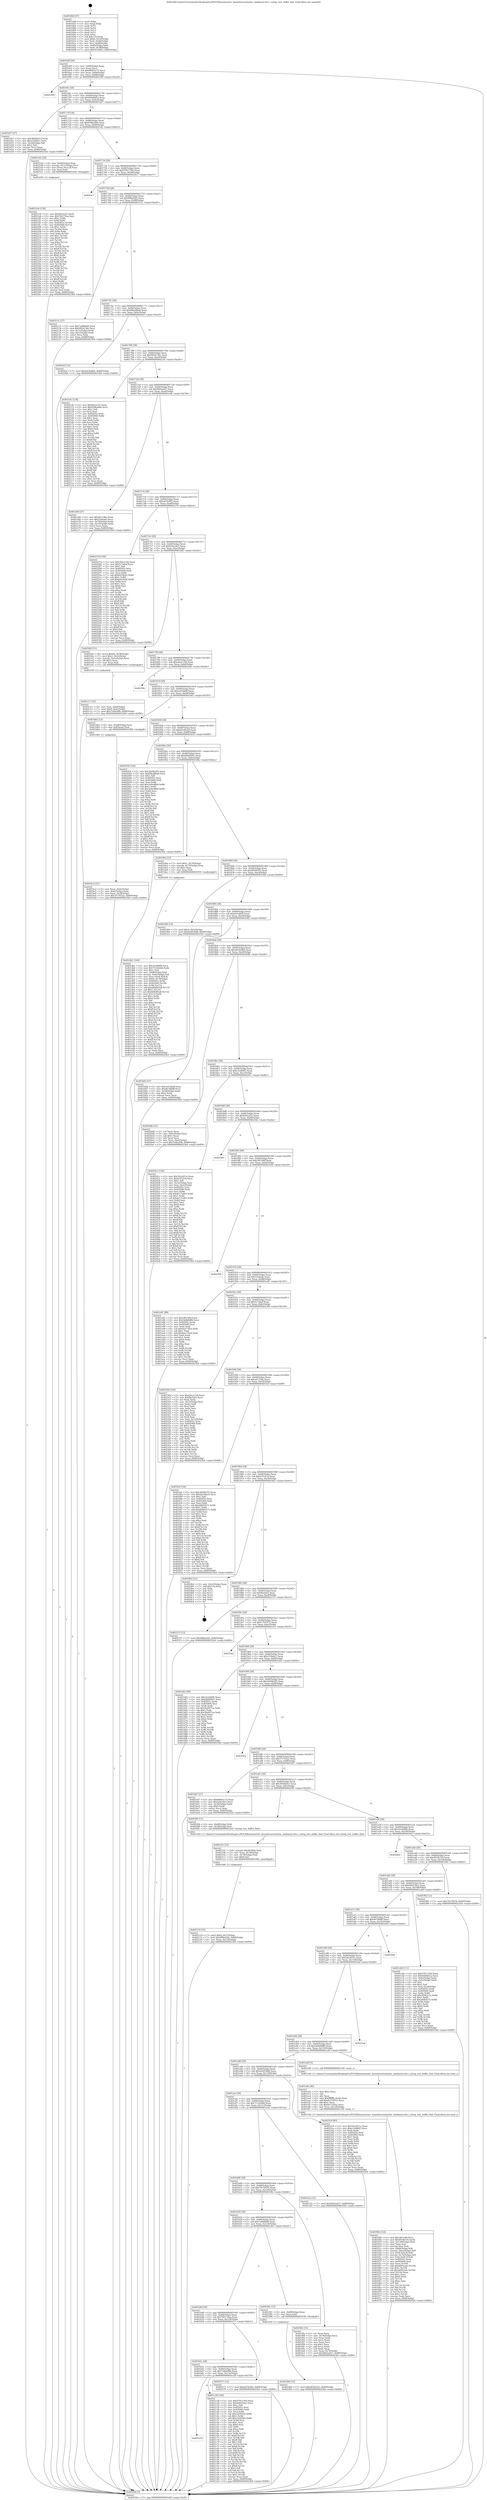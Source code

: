 digraph "0x4016b0" {
  label = "0x4016b0 (/mnt/c/Users/mathe/Desktop/tcc/POCII/binaries/extr_linuxdriverscharhw_randomn2-drv.c_n2rng_test_buffer_find_Final-ollvm.out::main(0))"
  labelloc = "t"
  node[shape=record]

  Entry [label="",width=0.3,height=0.3,shape=circle,fillcolor=black,style=filled]
  "0x4016df" [label="{
     0x4016df [29]\l
     | [instrs]\l
     &nbsp;&nbsp;0x4016df \<+3\>: mov -0x80(%rbp),%eax\l
     &nbsp;&nbsp;0x4016e2 \<+2\>: mov %eax,%ecx\l
     &nbsp;&nbsp;0x4016e4 \<+6\>: sub $0x86663c75,%ecx\l
     &nbsp;&nbsp;0x4016ea \<+6\>: mov %eax,-0x84(%rbp)\l
     &nbsp;&nbsp;0x4016f0 \<+6\>: mov %ecx,-0x88(%rbp)\l
     &nbsp;&nbsp;0x4016f6 \<+6\>: je 0000000000402399 \<main+0xce9\>\l
  }"]
  "0x402399" [label="{
     0x402399\l
  }", style=dashed]
  "0x4016fc" [label="{
     0x4016fc [28]\l
     | [instrs]\l
     &nbsp;&nbsp;0x4016fc \<+5\>: jmp 0000000000401701 \<main+0x51\>\l
     &nbsp;&nbsp;0x401701 \<+6\>: mov -0x84(%rbp),%eax\l
     &nbsp;&nbsp;0x401707 \<+5\>: sub $0x92b48d1a,%eax\l
     &nbsp;&nbsp;0x40170c \<+6\>: mov %eax,-0x8c(%rbp)\l
     &nbsp;&nbsp;0x401712 \<+6\>: je 0000000000401d27 \<main+0x677\>\l
  }"]
  Exit [label="",width=0.3,height=0.3,shape=circle,fillcolor=black,style=filled,peripheries=2]
  "0x401d27" [label="{
     0x401d27 [27]\l
     | [instrs]\l
     &nbsp;&nbsp;0x401d27 \<+5\>: mov $0x3856bd13,%eax\l
     &nbsp;&nbsp;0x401d2c \<+5\>: mov $0x233fa6c1,%ecx\l
     &nbsp;&nbsp;0x401d31 \<+3\>: mov -0x2d(%rbp),%dl\l
     &nbsp;&nbsp;0x401d34 \<+3\>: test $0x1,%dl\l
     &nbsp;&nbsp;0x401d37 \<+3\>: cmovne %ecx,%eax\l
     &nbsp;&nbsp;0x401d3a \<+3\>: mov %eax,-0x80(%rbp)\l
     &nbsp;&nbsp;0x401d3d \<+5\>: jmp 00000000004025b4 \<main+0xf04\>\l
  }"]
  "0x401718" [label="{
     0x401718 [28]\l
     | [instrs]\l
     &nbsp;&nbsp;0x401718 \<+5\>: jmp 000000000040171d \<main+0x6d\>\l
     &nbsp;&nbsp;0x40171d \<+6\>: mov -0x84(%rbp),%eax\l
     &nbsp;&nbsp;0x401723 \<+5\>: sub $0x939ba48e,%eax\l
     &nbsp;&nbsp;0x401728 \<+6\>: mov %eax,-0x90(%rbp)\l
     &nbsp;&nbsp;0x40172e \<+6\>: je 00000000004021d2 \<main+0xb22\>\l
  }"]
  "0x40238d" [label="{
     0x40238d [12]\l
     | [instrs]\l
     &nbsp;&nbsp;0x40238d \<+7\>: movl $0xdf59d165,-0x80(%rbp)\l
     &nbsp;&nbsp;0x402394 \<+5\>: jmp 00000000004025b4 \<main+0xf04\>\l
  }"]
  "0x4021d2" [label="{
     0x4021d2 [20]\l
     | [instrs]\l
     &nbsp;&nbsp;0x4021d2 \<+4\>: mov -0x68(%rbp),%rax\l
     &nbsp;&nbsp;0x4021d6 \<+4\>: movslq -0x7c(%rbp),%rcx\l
     &nbsp;&nbsp;0x4021da \<+4\>: mov (%rax,%rcx,8),%rax\l
     &nbsp;&nbsp;0x4021de \<+3\>: mov %rax,%rdi\l
     &nbsp;&nbsp;0x4021e1 \<+5\>: call 0000000000401030 \<free@plt\>\l
     | [calls]\l
     &nbsp;&nbsp;0x401030 \{1\} (unknown)\l
  }"]
  "0x401734" [label="{
     0x401734 [28]\l
     | [instrs]\l
     &nbsp;&nbsp;0x401734 \<+5\>: jmp 0000000000401739 \<main+0x89\>\l
     &nbsp;&nbsp;0x401739 \<+6\>: mov -0x84(%rbp),%eax\l
     &nbsp;&nbsp;0x40173f \<+5\>: sub $0x9781376d,%eax\l
     &nbsp;&nbsp;0x401744 \<+6\>: mov %eax,-0x94(%rbp)\l
     &nbsp;&nbsp;0x40174a \<+6\>: je 00000000004024c7 \<main+0xe17\>\l
  }"]
  "0x4021e6" [label="{
     0x4021e6 [139]\l
     | [instrs]\l
     &nbsp;&nbsp;0x4021e6 \<+5\>: mov $0xfeb5a25c,%edx\l
     &nbsp;&nbsp;0x4021eb \<+5\>: mov $0x7b6174aa,%esi\l
     &nbsp;&nbsp;0x4021f0 \<+3\>: mov $0x1,%r8b\l
     &nbsp;&nbsp;0x4021f3 \<+3\>: xor %r9d,%r9d\l
     &nbsp;&nbsp;0x4021f6 \<+8\>: mov 0x40505c,%r10d\l
     &nbsp;&nbsp;0x4021fe \<+8\>: mov 0x405060,%r11d\l
     &nbsp;&nbsp;0x402206 \<+4\>: sub $0x1,%r9d\l
     &nbsp;&nbsp;0x40220a \<+3\>: mov %r10d,%ebx\l
     &nbsp;&nbsp;0x40220d \<+3\>: add %r9d,%ebx\l
     &nbsp;&nbsp;0x402210 \<+4\>: imul %ebx,%r10d\l
     &nbsp;&nbsp;0x402214 \<+4\>: and $0x1,%r10d\l
     &nbsp;&nbsp;0x402218 \<+4\>: cmp $0x0,%r10d\l
     &nbsp;&nbsp;0x40221c \<+4\>: sete %r14b\l
     &nbsp;&nbsp;0x402220 \<+4\>: cmp $0xa,%r11d\l
     &nbsp;&nbsp;0x402224 \<+4\>: setl %r15b\l
     &nbsp;&nbsp;0x402228 \<+3\>: mov %r14b,%r12b\l
     &nbsp;&nbsp;0x40222b \<+4\>: xor $0xff,%r12b\l
     &nbsp;&nbsp;0x40222f \<+3\>: mov %r15b,%r13b\l
     &nbsp;&nbsp;0x402232 \<+4\>: xor $0xff,%r13b\l
     &nbsp;&nbsp;0x402236 \<+4\>: xor $0x0,%r8b\l
     &nbsp;&nbsp;0x40223a \<+3\>: mov %r12b,%al\l
     &nbsp;&nbsp;0x40223d \<+2\>: and $0x0,%al\l
     &nbsp;&nbsp;0x40223f \<+3\>: and %r8b,%r14b\l
     &nbsp;&nbsp;0x402242 \<+3\>: mov %r13b,%cl\l
     &nbsp;&nbsp;0x402245 \<+3\>: and $0x0,%cl\l
     &nbsp;&nbsp;0x402248 \<+3\>: and %r8b,%r15b\l
     &nbsp;&nbsp;0x40224b \<+3\>: or %r14b,%al\l
     &nbsp;&nbsp;0x40224e \<+3\>: or %r15b,%cl\l
     &nbsp;&nbsp;0x402251 \<+2\>: xor %cl,%al\l
     &nbsp;&nbsp;0x402253 \<+3\>: or %r13b,%r12b\l
     &nbsp;&nbsp;0x402256 \<+4\>: xor $0xff,%r12b\l
     &nbsp;&nbsp;0x40225a \<+4\>: or $0x0,%r8b\l
     &nbsp;&nbsp;0x40225e \<+3\>: and %r8b,%r12b\l
     &nbsp;&nbsp;0x402261 \<+3\>: or %r12b,%al\l
     &nbsp;&nbsp;0x402264 \<+2\>: test $0x1,%al\l
     &nbsp;&nbsp;0x402266 \<+3\>: cmovne %esi,%edx\l
     &nbsp;&nbsp;0x402269 \<+3\>: mov %edx,-0x80(%rbp)\l
     &nbsp;&nbsp;0x40226c \<+5\>: jmp 00000000004025b4 \<main+0xf04\>\l
  }"]
  "0x4024c7" [label="{
     0x4024c7\l
  }", style=dashed]
  "0x401750" [label="{
     0x401750 [28]\l
     | [instrs]\l
     &nbsp;&nbsp;0x401750 \<+5\>: jmp 0000000000401755 \<main+0xa5\>\l
     &nbsp;&nbsp;0x401755 \<+6\>: mov -0x84(%rbp),%eax\l
     &nbsp;&nbsp;0x40175b \<+5\>: sub $0x988af3d2,%eax\l
     &nbsp;&nbsp;0x401760 \<+6\>: mov %eax,-0x98(%rbp)\l
     &nbsp;&nbsp;0x401766 \<+6\>: je 0000000000402131 \<main+0xa81\>\l
  }"]
  "0x402118" [label="{
     0x402118 [25]\l
     | [instrs]\l
     &nbsp;&nbsp;0x402118 \<+7\>: movl $0x0,-0x7c(%rbp)\l
     &nbsp;&nbsp;0x40211f \<+7\>: movl $0x988af3d2,-0x80(%rbp)\l
     &nbsp;&nbsp;0x402126 \<+6\>: mov %eax,-0x134(%rbp)\l
     &nbsp;&nbsp;0x40212c \<+5\>: jmp 00000000004025b4 \<main+0xf04\>\l
  }"]
  "0x402131" [label="{
     0x402131 [27]\l
     | [instrs]\l
     &nbsp;&nbsp;0x402131 \<+5\>: mov $0x7ad84b68,%eax\l
     &nbsp;&nbsp;0x402136 \<+5\>: mov $0x9954136c,%ecx\l
     &nbsp;&nbsp;0x40213b \<+3\>: mov -0x7c(%rbp),%edx\l
     &nbsp;&nbsp;0x40213e \<+3\>: cmp -0x5c(%rbp),%edx\l
     &nbsp;&nbsp;0x402141 \<+3\>: cmovl %ecx,%eax\l
     &nbsp;&nbsp;0x402144 \<+3\>: mov %eax,-0x80(%rbp)\l
     &nbsp;&nbsp;0x402147 \<+5\>: jmp 00000000004025b4 \<main+0xf04\>\l
  }"]
  "0x40176c" [label="{
     0x40176c [28]\l
     | [instrs]\l
     &nbsp;&nbsp;0x40176c \<+5\>: jmp 0000000000401771 \<main+0xc1\>\l
     &nbsp;&nbsp;0x401771 \<+6\>: mov -0x84(%rbp),%eax\l
     &nbsp;&nbsp;0x401777 \<+5\>: sub $0x98a28ba8,%eax\l
     &nbsp;&nbsp;0x40177c \<+6\>: mov %eax,-0x9c(%rbp)\l
     &nbsp;&nbsp;0x401782 \<+6\>: je 00000000004020cf \<main+0xa1f\>\l
  }"]
  "0x402101" [label="{
     0x402101 [23]\l
     | [instrs]\l
     &nbsp;&nbsp;0x402101 \<+10\>: movabs $0x4030b6,%rdi\l
     &nbsp;&nbsp;0x40210b \<+3\>: mov %eax,-0x78(%rbp)\l
     &nbsp;&nbsp;0x40210e \<+3\>: mov -0x78(%rbp),%esi\l
     &nbsp;&nbsp;0x402111 \<+2\>: mov $0x0,%al\l
     &nbsp;&nbsp;0x402113 \<+5\>: call 0000000000401040 \<printf@plt\>\l
     | [calls]\l
     &nbsp;&nbsp;0x401040 \{1\} (unknown)\l
  }"]
  "0x4020cf" [label="{
     0x4020cf [12]\l
     | [instrs]\l
     &nbsp;&nbsp;0x4020cf \<+7\>: movl $0xe0c0a8b4,-0x80(%rbp)\l
     &nbsp;&nbsp;0x4020d6 \<+5\>: jmp 00000000004025b4 \<main+0xf04\>\l
  }"]
  "0x401788" [label="{
     0x401788 [28]\l
     | [instrs]\l
     &nbsp;&nbsp;0x401788 \<+5\>: jmp 000000000040178d \<main+0xdd\>\l
     &nbsp;&nbsp;0x40178d \<+6\>: mov -0x84(%rbp),%eax\l
     &nbsp;&nbsp;0x401793 \<+5\>: sub $0x9954136c,%eax\l
     &nbsp;&nbsp;0x401798 \<+6\>: mov %eax,-0xa0(%rbp)\l
     &nbsp;&nbsp;0x40179e \<+6\>: je 000000000040214c \<main+0xa9c\>\l
  }"]
  "0x401f06" [label="{
     0x401f06 [124]\l
     | [instrs]\l
     &nbsp;&nbsp;0x401f06 \<+5\>: mov $0x385106f,%ecx\l
     &nbsp;&nbsp;0x401f0b \<+5\>: mov $0x401fb316,%edx\l
     &nbsp;&nbsp;0x401f10 \<+6\>: mov -0x130(%rbp),%esi\l
     &nbsp;&nbsp;0x401f16 \<+3\>: imul %eax,%esi\l
     &nbsp;&nbsp;0x401f19 \<+3\>: movslq %esi,%rdi\l
     &nbsp;&nbsp;0x401f1c \<+4\>: mov -0x68(%rbp),%r8\l
     &nbsp;&nbsp;0x401f20 \<+4\>: movslq -0x6c(%rbp),%r9\l
     &nbsp;&nbsp;0x401f24 \<+4\>: mov (%r8,%r9,8),%r8\l
     &nbsp;&nbsp;0x401f28 \<+4\>: movslq -0x74(%rbp),%r9\l
     &nbsp;&nbsp;0x401f2c \<+4\>: mov %rdi,(%r8,%r9,8)\l
     &nbsp;&nbsp;0x401f30 \<+7\>: mov 0x40505c,%eax\l
     &nbsp;&nbsp;0x401f37 \<+7\>: mov 0x405060,%esi\l
     &nbsp;&nbsp;0x401f3e \<+3\>: mov %eax,%r10d\l
     &nbsp;&nbsp;0x401f41 \<+7\>: add $0xa649ca6c,%r10d\l
     &nbsp;&nbsp;0x401f48 \<+4\>: sub $0x1,%r10d\l
     &nbsp;&nbsp;0x401f4c \<+7\>: sub $0xa649ca6c,%r10d\l
     &nbsp;&nbsp;0x401f53 \<+4\>: imul %r10d,%eax\l
     &nbsp;&nbsp;0x401f57 \<+3\>: and $0x1,%eax\l
     &nbsp;&nbsp;0x401f5a \<+3\>: cmp $0x0,%eax\l
     &nbsp;&nbsp;0x401f5d \<+4\>: sete %r11b\l
     &nbsp;&nbsp;0x401f61 \<+3\>: cmp $0xa,%esi\l
     &nbsp;&nbsp;0x401f64 \<+3\>: setl %bl\l
     &nbsp;&nbsp;0x401f67 \<+3\>: mov %r11b,%r14b\l
     &nbsp;&nbsp;0x401f6a \<+3\>: and %bl,%r14b\l
     &nbsp;&nbsp;0x401f6d \<+3\>: xor %bl,%r11b\l
     &nbsp;&nbsp;0x401f70 \<+3\>: or %r11b,%r14b\l
     &nbsp;&nbsp;0x401f73 \<+4\>: test $0x1,%r14b\l
     &nbsp;&nbsp;0x401f77 \<+3\>: cmovne %edx,%ecx\l
     &nbsp;&nbsp;0x401f7a \<+3\>: mov %ecx,-0x80(%rbp)\l
     &nbsp;&nbsp;0x401f7d \<+5\>: jmp 00000000004025b4 \<main+0xf04\>\l
  }"]
  "0x40214c" [label="{
     0x40214c [134]\l
     | [instrs]\l
     &nbsp;&nbsp;0x40214c \<+5\>: mov $0xfeb5a25c,%eax\l
     &nbsp;&nbsp;0x402151 \<+5\>: mov $0x939ba48e,%ecx\l
     &nbsp;&nbsp;0x402156 \<+2\>: mov $0x1,%dl\l
     &nbsp;&nbsp;0x402158 \<+2\>: xor %esi,%esi\l
     &nbsp;&nbsp;0x40215a \<+7\>: mov 0x40505c,%edi\l
     &nbsp;&nbsp;0x402161 \<+8\>: mov 0x405060,%r8d\l
     &nbsp;&nbsp;0x402169 \<+3\>: sub $0x1,%esi\l
     &nbsp;&nbsp;0x40216c \<+3\>: mov %edi,%r9d\l
     &nbsp;&nbsp;0x40216f \<+3\>: add %esi,%r9d\l
     &nbsp;&nbsp;0x402172 \<+4\>: imul %r9d,%edi\l
     &nbsp;&nbsp;0x402176 \<+3\>: and $0x1,%edi\l
     &nbsp;&nbsp;0x402179 \<+3\>: cmp $0x0,%edi\l
     &nbsp;&nbsp;0x40217c \<+4\>: sete %r10b\l
     &nbsp;&nbsp;0x402180 \<+4\>: cmp $0xa,%r8d\l
     &nbsp;&nbsp;0x402184 \<+4\>: setl %r11b\l
     &nbsp;&nbsp;0x402188 \<+3\>: mov %r10b,%bl\l
     &nbsp;&nbsp;0x40218b \<+3\>: xor $0xff,%bl\l
     &nbsp;&nbsp;0x40218e \<+3\>: mov %r11b,%r14b\l
     &nbsp;&nbsp;0x402191 \<+4\>: xor $0xff,%r14b\l
     &nbsp;&nbsp;0x402195 \<+3\>: xor $0x1,%dl\l
     &nbsp;&nbsp;0x402198 \<+3\>: mov %bl,%r15b\l
     &nbsp;&nbsp;0x40219b \<+4\>: and $0xff,%r15b\l
     &nbsp;&nbsp;0x40219f \<+3\>: and %dl,%r10b\l
     &nbsp;&nbsp;0x4021a2 \<+3\>: mov %r14b,%r12b\l
     &nbsp;&nbsp;0x4021a5 \<+4\>: and $0xff,%r12b\l
     &nbsp;&nbsp;0x4021a9 \<+3\>: and %dl,%r11b\l
     &nbsp;&nbsp;0x4021ac \<+3\>: or %r10b,%r15b\l
     &nbsp;&nbsp;0x4021af \<+3\>: or %r11b,%r12b\l
     &nbsp;&nbsp;0x4021b2 \<+3\>: xor %r12b,%r15b\l
     &nbsp;&nbsp;0x4021b5 \<+3\>: or %r14b,%bl\l
     &nbsp;&nbsp;0x4021b8 \<+3\>: xor $0xff,%bl\l
     &nbsp;&nbsp;0x4021bb \<+3\>: or $0x1,%dl\l
     &nbsp;&nbsp;0x4021be \<+2\>: and %dl,%bl\l
     &nbsp;&nbsp;0x4021c0 \<+3\>: or %bl,%r15b\l
     &nbsp;&nbsp;0x4021c3 \<+4\>: test $0x1,%r15b\l
     &nbsp;&nbsp;0x4021c7 \<+3\>: cmovne %ecx,%eax\l
     &nbsp;&nbsp;0x4021ca \<+3\>: mov %eax,-0x80(%rbp)\l
     &nbsp;&nbsp;0x4021cd \<+5\>: jmp 00000000004025b4 \<main+0xf04\>\l
  }"]
  "0x4017a4" [label="{
     0x4017a4 [28]\l
     | [instrs]\l
     &nbsp;&nbsp;0x4017a4 \<+5\>: jmp 00000000004017a9 \<main+0xf9\>\l
     &nbsp;&nbsp;0x4017a9 \<+6\>: mov -0x84(%rbp),%eax\l
     &nbsp;&nbsp;0x4017af \<+5\>: sub $0x9b62a427,%eax\l
     &nbsp;&nbsp;0x4017b4 \<+6\>: mov %eax,-0xa4(%rbp)\l
     &nbsp;&nbsp;0x4017ba \<+6\>: je 0000000000401e66 \<main+0x7b6\>\l
  }"]
  "0x401ede" [label="{
     0x401ede [40]\l
     | [instrs]\l
     &nbsp;&nbsp;0x401ede \<+5\>: mov $0x2,%ecx\l
     &nbsp;&nbsp;0x401ee3 \<+1\>: cltd\l
     &nbsp;&nbsp;0x401ee4 \<+2\>: idiv %ecx\l
     &nbsp;&nbsp;0x401ee6 \<+6\>: imul $0xfffffffe,%edx,%ecx\l
     &nbsp;&nbsp;0x401eec \<+6\>: add $0x8e152952,%ecx\l
     &nbsp;&nbsp;0x401ef2 \<+3\>: add $0x1,%ecx\l
     &nbsp;&nbsp;0x401ef5 \<+6\>: sub $0x8e152952,%ecx\l
     &nbsp;&nbsp;0x401efb \<+6\>: mov %ecx,-0x130(%rbp)\l
     &nbsp;&nbsp;0x401f01 \<+5\>: call 0000000000401160 \<next_i\>\l
     | [calls]\l
     &nbsp;&nbsp;0x401160 \{1\} (/mnt/c/Users/mathe/Desktop/tcc/POCII/binaries/extr_linuxdriverscharhw_randomn2-drv.c_n2rng_test_buffer_find_Final-ollvm.out::next_i)\l
  }"]
  "0x401e66" [label="{
     0x401e66 [27]\l
     | [instrs]\l
     &nbsp;&nbsp;0x401e66 \<+5\>: mov $0xa6123be,%eax\l
     &nbsp;&nbsp;0x401e6b \<+5\>: mov $0x53e6ade,%ecx\l
     &nbsp;&nbsp;0x401e70 \<+3\>: mov -0x74(%rbp),%edx\l
     &nbsp;&nbsp;0x401e73 \<+3\>: cmp -0x70(%rbp),%edx\l
     &nbsp;&nbsp;0x401e76 \<+3\>: cmovl %ecx,%eax\l
     &nbsp;&nbsp;0x401e79 \<+3\>: mov %eax,-0x80(%rbp)\l
     &nbsp;&nbsp;0x401e7c \<+5\>: jmp 00000000004025b4 \<main+0xf04\>\l
  }"]
  "0x4017c0" [label="{
     0x4017c0 [28]\l
     | [instrs]\l
     &nbsp;&nbsp;0x4017c0 \<+5\>: jmp 00000000004017c5 \<main+0x115\>\l
     &nbsp;&nbsp;0x4017c5 \<+6\>: mov -0x84(%rbp),%eax\l
     &nbsp;&nbsp;0x4017cb \<+5\>: sub $0xa676cf92,%eax\l
     &nbsp;&nbsp;0x4017d0 \<+6\>: mov %eax,-0xa8(%rbp)\l
     &nbsp;&nbsp;0x4017d6 \<+6\>: je 000000000040227d \<main+0xbcd\>\l
  }"]
  "0x401db1" [label="{
     0x401db1 [169]\l
     | [instrs]\l
     &nbsp;&nbsp;0x401db1 \<+5\>: mov $0x3ca566f4,%ecx\l
     &nbsp;&nbsp;0x401db6 \<+5\>: mov $0x71142ddd,%edx\l
     &nbsp;&nbsp;0x401dbb \<+3\>: mov $0x1,%sil\l
     &nbsp;&nbsp;0x401dbe \<+4\>: mov -0x68(%rbp),%rdi\l
     &nbsp;&nbsp;0x401dc2 \<+4\>: movslq -0x6c(%rbp),%r8\l
     &nbsp;&nbsp;0x401dc6 \<+4\>: mov %rax,(%rdi,%r8,8)\l
     &nbsp;&nbsp;0x401dca \<+7\>: movl $0x0,-0x74(%rbp)\l
     &nbsp;&nbsp;0x401dd1 \<+8\>: mov 0x40505c,%r9d\l
     &nbsp;&nbsp;0x401dd9 \<+8\>: mov 0x405060,%r10d\l
     &nbsp;&nbsp;0x401de1 \<+3\>: mov %r9d,%r11d\l
     &nbsp;&nbsp;0x401de4 \<+7\>: add $0xb64d05a8,%r11d\l
     &nbsp;&nbsp;0x401deb \<+4\>: sub $0x1,%r11d\l
     &nbsp;&nbsp;0x401def \<+7\>: sub $0xb64d05a8,%r11d\l
     &nbsp;&nbsp;0x401df6 \<+4\>: imul %r11d,%r9d\l
     &nbsp;&nbsp;0x401dfa \<+4\>: and $0x1,%r9d\l
     &nbsp;&nbsp;0x401dfe \<+4\>: cmp $0x0,%r9d\l
     &nbsp;&nbsp;0x401e02 \<+3\>: sete %bl\l
     &nbsp;&nbsp;0x401e05 \<+4\>: cmp $0xa,%r10d\l
     &nbsp;&nbsp;0x401e09 \<+4\>: setl %r14b\l
     &nbsp;&nbsp;0x401e0d \<+3\>: mov %bl,%r15b\l
     &nbsp;&nbsp;0x401e10 \<+4\>: xor $0xff,%r15b\l
     &nbsp;&nbsp;0x401e14 \<+3\>: mov %r14b,%r12b\l
     &nbsp;&nbsp;0x401e17 \<+4\>: xor $0xff,%r12b\l
     &nbsp;&nbsp;0x401e1b \<+4\>: xor $0x0,%sil\l
     &nbsp;&nbsp;0x401e1f \<+3\>: mov %r15b,%r13b\l
     &nbsp;&nbsp;0x401e22 \<+4\>: and $0x0,%r13b\l
     &nbsp;&nbsp;0x401e26 \<+3\>: and %sil,%bl\l
     &nbsp;&nbsp;0x401e29 \<+3\>: mov %r12b,%al\l
     &nbsp;&nbsp;0x401e2c \<+2\>: and $0x0,%al\l
     &nbsp;&nbsp;0x401e2e \<+3\>: and %sil,%r14b\l
     &nbsp;&nbsp;0x401e31 \<+3\>: or %bl,%r13b\l
     &nbsp;&nbsp;0x401e34 \<+3\>: or %r14b,%al\l
     &nbsp;&nbsp;0x401e37 \<+3\>: xor %al,%r13b\l
     &nbsp;&nbsp;0x401e3a \<+3\>: or %r12b,%r15b\l
     &nbsp;&nbsp;0x401e3d \<+4\>: xor $0xff,%r15b\l
     &nbsp;&nbsp;0x401e41 \<+4\>: or $0x0,%sil\l
     &nbsp;&nbsp;0x401e45 \<+3\>: and %sil,%r15b\l
     &nbsp;&nbsp;0x401e48 \<+3\>: or %r15b,%r13b\l
     &nbsp;&nbsp;0x401e4b \<+4\>: test $0x1,%r13b\l
     &nbsp;&nbsp;0x401e4f \<+3\>: cmovne %edx,%ecx\l
     &nbsp;&nbsp;0x401e52 \<+3\>: mov %ecx,-0x80(%rbp)\l
     &nbsp;&nbsp;0x401e55 \<+5\>: jmp 00000000004025b4 \<main+0xf04\>\l
  }"]
  "0x40227d" [label="{
     0x40227d [144]\l
     | [instrs]\l
     &nbsp;&nbsp;0x40227d \<+5\>: mov $0xc6ee1c28,%eax\l
     &nbsp;&nbsp;0x402282 \<+5\>: mov $0x5c7abaf,%ecx\l
     &nbsp;&nbsp;0x402287 \<+2\>: mov $0x1,%dl\l
     &nbsp;&nbsp;0x402289 \<+7\>: mov 0x40505c,%esi\l
     &nbsp;&nbsp;0x402290 \<+7\>: mov 0x405060,%edi\l
     &nbsp;&nbsp;0x402297 \<+3\>: mov %esi,%r8d\l
     &nbsp;&nbsp;0x40229a \<+7\>: sub $0xb914bd2,%r8d\l
     &nbsp;&nbsp;0x4022a1 \<+4\>: sub $0x1,%r8d\l
     &nbsp;&nbsp;0x4022a5 \<+7\>: add $0xb914bd2,%r8d\l
     &nbsp;&nbsp;0x4022ac \<+4\>: imul %r8d,%esi\l
     &nbsp;&nbsp;0x4022b0 \<+3\>: and $0x1,%esi\l
     &nbsp;&nbsp;0x4022b3 \<+3\>: cmp $0x0,%esi\l
     &nbsp;&nbsp;0x4022b6 \<+4\>: sete %r9b\l
     &nbsp;&nbsp;0x4022ba \<+3\>: cmp $0xa,%edi\l
     &nbsp;&nbsp;0x4022bd \<+4\>: setl %r10b\l
     &nbsp;&nbsp;0x4022c1 \<+3\>: mov %r9b,%r11b\l
     &nbsp;&nbsp;0x4022c4 \<+4\>: xor $0xff,%r11b\l
     &nbsp;&nbsp;0x4022c8 \<+3\>: mov %r10b,%bl\l
     &nbsp;&nbsp;0x4022cb \<+3\>: xor $0xff,%bl\l
     &nbsp;&nbsp;0x4022ce \<+3\>: xor $0x0,%dl\l
     &nbsp;&nbsp;0x4022d1 \<+3\>: mov %r11b,%r14b\l
     &nbsp;&nbsp;0x4022d4 \<+4\>: and $0x0,%r14b\l
     &nbsp;&nbsp;0x4022d8 \<+3\>: and %dl,%r9b\l
     &nbsp;&nbsp;0x4022db \<+3\>: mov %bl,%r15b\l
     &nbsp;&nbsp;0x4022de \<+4\>: and $0x0,%r15b\l
     &nbsp;&nbsp;0x4022e2 \<+3\>: and %dl,%r10b\l
     &nbsp;&nbsp;0x4022e5 \<+3\>: or %r9b,%r14b\l
     &nbsp;&nbsp;0x4022e8 \<+3\>: or %r10b,%r15b\l
     &nbsp;&nbsp;0x4022eb \<+3\>: xor %r15b,%r14b\l
     &nbsp;&nbsp;0x4022ee \<+3\>: or %bl,%r11b\l
     &nbsp;&nbsp;0x4022f1 \<+4\>: xor $0xff,%r11b\l
     &nbsp;&nbsp;0x4022f5 \<+3\>: or $0x0,%dl\l
     &nbsp;&nbsp;0x4022f8 \<+3\>: and %dl,%r11b\l
     &nbsp;&nbsp;0x4022fb \<+3\>: or %r11b,%r14b\l
     &nbsp;&nbsp;0x4022fe \<+4\>: test $0x1,%r14b\l
     &nbsp;&nbsp;0x402302 \<+3\>: cmovne %ecx,%eax\l
     &nbsp;&nbsp;0x402305 \<+3\>: mov %eax,-0x80(%rbp)\l
     &nbsp;&nbsp;0x402308 \<+5\>: jmp 00000000004025b4 \<main+0xf04\>\l
  }"]
  "0x4017dc" [label="{
     0x4017dc [28]\l
     | [instrs]\l
     &nbsp;&nbsp;0x4017dc \<+5\>: jmp 00000000004017e1 \<main+0x131\>\l
     &nbsp;&nbsp;0x4017e1 \<+6\>: mov -0x84(%rbp),%eax\l
     &nbsp;&nbsp;0x4017e7 \<+5\>: sub $0xb54e2fe3,%eax\l
     &nbsp;&nbsp;0x4017ec \<+6\>: mov %eax,-0xac(%rbp)\l
     &nbsp;&nbsp;0x4017f2 \<+6\>: je 0000000000401bf2 \<main+0x542\>\l
  }"]
  "0x401b78" [label="{
     0x401b78\l
  }", style=dashed]
  "0x401bf2" [label="{
     0x401bf2 [31]\l
     | [instrs]\l
     &nbsp;&nbsp;0x401bf2 \<+8\>: movq $0x64,-0x58(%rbp)\l
     &nbsp;&nbsp;0x401bfa \<+7\>: movl $0x1,-0x5c(%rbp)\l
     &nbsp;&nbsp;0x401c01 \<+4\>: movslq -0x5c(%rbp),%rax\l
     &nbsp;&nbsp;0x401c05 \<+4\>: shl $0x3,%rax\l
     &nbsp;&nbsp;0x401c09 \<+3\>: mov %rax,%rdi\l
     &nbsp;&nbsp;0x401c0c \<+5\>: call 0000000000401050 \<malloc@plt\>\l
     | [calls]\l
     &nbsp;&nbsp;0x401050 \{1\} (unknown)\l
  }"]
  "0x4017f8" [label="{
     0x4017f8 [28]\l
     | [instrs]\l
     &nbsp;&nbsp;0x4017f8 \<+5\>: jmp 00000000004017fd \<main+0x14d\>\l
     &nbsp;&nbsp;0x4017fd \<+6\>: mov -0x84(%rbp),%eax\l
     &nbsp;&nbsp;0x401803 \<+5\>: sub $0xc6ee1c28,%eax\l
     &nbsp;&nbsp;0x401808 \<+6\>: mov %eax,-0xb0(%rbp)\l
     &nbsp;&nbsp;0x40180e \<+6\>: je 000000000040258e \<main+0xede\>\l
  }"]
  "0x401c28" [label="{
     0x401c28 [144]\l
     | [instrs]\l
     &nbsp;&nbsp;0x401c28 \<+5\>: mov $0x9781376d,%eax\l
     &nbsp;&nbsp;0x401c2d \<+5\>: mov $0x464256ea,%ecx\l
     &nbsp;&nbsp;0x401c32 \<+2\>: mov $0x1,%dl\l
     &nbsp;&nbsp;0x401c34 \<+7\>: mov 0x40505c,%esi\l
     &nbsp;&nbsp;0x401c3b \<+7\>: mov 0x405060,%edi\l
     &nbsp;&nbsp;0x401c42 \<+3\>: mov %esi,%r8d\l
     &nbsp;&nbsp;0x401c45 \<+7\>: sub $0xc2fc8264,%r8d\l
     &nbsp;&nbsp;0x401c4c \<+4\>: sub $0x1,%r8d\l
     &nbsp;&nbsp;0x401c50 \<+7\>: add $0xc2fc8264,%r8d\l
     &nbsp;&nbsp;0x401c57 \<+4\>: imul %r8d,%esi\l
     &nbsp;&nbsp;0x401c5b \<+3\>: and $0x1,%esi\l
     &nbsp;&nbsp;0x401c5e \<+3\>: cmp $0x0,%esi\l
     &nbsp;&nbsp;0x401c61 \<+4\>: sete %r9b\l
     &nbsp;&nbsp;0x401c65 \<+3\>: cmp $0xa,%edi\l
     &nbsp;&nbsp;0x401c68 \<+4\>: setl %r10b\l
     &nbsp;&nbsp;0x401c6c \<+3\>: mov %r9b,%r11b\l
     &nbsp;&nbsp;0x401c6f \<+4\>: xor $0xff,%r11b\l
     &nbsp;&nbsp;0x401c73 \<+3\>: mov %r10b,%bl\l
     &nbsp;&nbsp;0x401c76 \<+3\>: xor $0xff,%bl\l
     &nbsp;&nbsp;0x401c79 \<+3\>: xor $0x1,%dl\l
     &nbsp;&nbsp;0x401c7c \<+3\>: mov %r11b,%r14b\l
     &nbsp;&nbsp;0x401c7f \<+4\>: and $0xff,%r14b\l
     &nbsp;&nbsp;0x401c83 \<+3\>: and %dl,%r9b\l
     &nbsp;&nbsp;0x401c86 \<+3\>: mov %bl,%r15b\l
     &nbsp;&nbsp;0x401c89 \<+4\>: and $0xff,%r15b\l
     &nbsp;&nbsp;0x401c8d \<+3\>: and %dl,%r10b\l
     &nbsp;&nbsp;0x401c90 \<+3\>: or %r9b,%r14b\l
     &nbsp;&nbsp;0x401c93 \<+3\>: or %r10b,%r15b\l
     &nbsp;&nbsp;0x401c96 \<+3\>: xor %r15b,%r14b\l
     &nbsp;&nbsp;0x401c99 \<+3\>: or %bl,%r11b\l
     &nbsp;&nbsp;0x401c9c \<+4\>: xor $0xff,%r11b\l
     &nbsp;&nbsp;0x401ca0 \<+3\>: or $0x1,%dl\l
     &nbsp;&nbsp;0x401ca3 \<+3\>: and %dl,%r11b\l
     &nbsp;&nbsp;0x401ca6 \<+3\>: or %r11b,%r14b\l
     &nbsp;&nbsp;0x401ca9 \<+4\>: test $0x1,%r14b\l
     &nbsp;&nbsp;0x401cad \<+3\>: cmovne %ecx,%eax\l
     &nbsp;&nbsp;0x401cb0 \<+3\>: mov %eax,-0x80(%rbp)\l
     &nbsp;&nbsp;0x401cb3 \<+5\>: jmp 00000000004025b4 \<main+0xf04\>\l
  }"]
  "0x40258e" [label="{
     0x40258e\l
  }", style=dashed]
  "0x401814" [label="{
     0x401814 [28]\l
     | [instrs]\l
     &nbsp;&nbsp;0x401814 \<+5\>: jmp 0000000000401819 \<main+0x169\>\l
     &nbsp;&nbsp;0x401819 \<+6\>: mov -0x84(%rbp),%eax\l
     &nbsp;&nbsp;0x40181f \<+5\>: sub $0xce01bb4f,%eax\l
     &nbsp;&nbsp;0x401824 \<+6\>: mov %eax,-0xb4(%rbp)\l
     &nbsp;&nbsp;0x40182a \<+6\>: je 0000000000401bb5 \<main+0x505\>\l
  }"]
  "0x401b5c" [label="{
     0x401b5c [28]\l
     | [instrs]\l
     &nbsp;&nbsp;0x401b5c \<+5\>: jmp 0000000000401b61 \<main+0x4b1\>\l
     &nbsp;&nbsp;0x401b61 \<+6\>: mov -0x84(%rbp),%eax\l
     &nbsp;&nbsp;0x401b67 \<+5\>: sub $0x7e4be09b,%eax\l
     &nbsp;&nbsp;0x401b6c \<+6\>: mov %eax,-0x12c(%rbp)\l
     &nbsp;&nbsp;0x401b72 \<+6\>: je 0000000000401c28 \<main+0x578\>\l
  }"]
  "0x401bb5" [label="{
     0x401bb5 [13]\l
     | [instrs]\l
     &nbsp;&nbsp;0x401bb5 \<+4\>: mov -0x48(%rbp),%rax\l
     &nbsp;&nbsp;0x401bb9 \<+4\>: mov 0x8(%rax),%rdi\l
     &nbsp;&nbsp;0x401bbd \<+5\>: call 0000000000401060 \<atoi@plt\>\l
     | [calls]\l
     &nbsp;&nbsp;0x401060 \{1\} (unknown)\l
  }"]
  "0x401830" [label="{
     0x401830 [28]\l
     | [instrs]\l
     &nbsp;&nbsp;0x401830 \<+5\>: jmp 0000000000401835 \<main+0x185\>\l
     &nbsp;&nbsp;0x401835 \<+6\>: mov -0x84(%rbp),%eax\l
     &nbsp;&nbsp;0x40183b \<+5\>: sub $0xd2c66ac0,%eax\l
     &nbsp;&nbsp;0x401840 \<+6\>: mov %eax,-0xb8(%rbp)\l
     &nbsp;&nbsp;0x401846 \<+6\>: je 000000000040203f \<main+0x98f\>\l
  }"]
  "0x402271" [label="{
     0x402271 [12]\l
     | [instrs]\l
     &nbsp;&nbsp;0x402271 \<+7\>: movl $0xa676cf92,-0x80(%rbp)\l
     &nbsp;&nbsp;0x402278 \<+5\>: jmp 00000000004025b4 \<main+0xf04\>\l
  }"]
  "0x40203f" [label="{
     0x40203f [144]\l
     | [instrs]\l
     &nbsp;&nbsp;0x40203f \<+5\>: mov $0x2b69b295,%eax\l
     &nbsp;&nbsp;0x402044 \<+5\>: mov $0x98a28ba8,%ecx\l
     &nbsp;&nbsp;0x402049 \<+2\>: mov $0x1,%dl\l
     &nbsp;&nbsp;0x40204b \<+7\>: mov 0x40505c,%esi\l
     &nbsp;&nbsp;0x402052 \<+7\>: mov 0x405060,%edi\l
     &nbsp;&nbsp;0x402059 \<+3\>: mov %esi,%r8d\l
     &nbsp;&nbsp;0x40205c \<+7\>: add $0x5a9ed8b0,%r8d\l
     &nbsp;&nbsp;0x402063 \<+4\>: sub $0x1,%r8d\l
     &nbsp;&nbsp;0x402067 \<+7\>: sub $0x5a9ed8b0,%r8d\l
     &nbsp;&nbsp;0x40206e \<+4\>: imul %r8d,%esi\l
     &nbsp;&nbsp;0x402072 \<+3\>: and $0x1,%esi\l
     &nbsp;&nbsp;0x402075 \<+3\>: cmp $0x0,%esi\l
     &nbsp;&nbsp;0x402078 \<+4\>: sete %r9b\l
     &nbsp;&nbsp;0x40207c \<+3\>: cmp $0xa,%edi\l
     &nbsp;&nbsp;0x40207f \<+4\>: setl %r10b\l
     &nbsp;&nbsp;0x402083 \<+3\>: mov %r9b,%r11b\l
     &nbsp;&nbsp;0x402086 \<+4\>: xor $0xff,%r11b\l
     &nbsp;&nbsp;0x40208a \<+3\>: mov %r10b,%bl\l
     &nbsp;&nbsp;0x40208d \<+3\>: xor $0xff,%bl\l
     &nbsp;&nbsp;0x402090 \<+3\>: xor $0x1,%dl\l
     &nbsp;&nbsp;0x402093 \<+3\>: mov %r11b,%r14b\l
     &nbsp;&nbsp;0x402096 \<+4\>: and $0xff,%r14b\l
     &nbsp;&nbsp;0x40209a \<+3\>: and %dl,%r9b\l
     &nbsp;&nbsp;0x40209d \<+3\>: mov %bl,%r15b\l
     &nbsp;&nbsp;0x4020a0 \<+4\>: and $0xff,%r15b\l
     &nbsp;&nbsp;0x4020a4 \<+3\>: and %dl,%r10b\l
     &nbsp;&nbsp;0x4020a7 \<+3\>: or %r9b,%r14b\l
     &nbsp;&nbsp;0x4020aa \<+3\>: or %r10b,%r15b\l
     &nbsp;&nbsp;0x4020ad \<+3\>: xor %r15b,%r14b\l
     &nbsp;&nbsp;0x4020b0 \<+3\>: or %bl,%r11b\l
     &nbsp;&nbsp;0x4020b3 \<+4\>: xor $0xff,%r11b\l
     &nbsp;&nbsp;0x4020b7 \<+3\>: or $0x1,%dl\l
     &nbsp;&nbsp;0x4020ba \<+3\>: and %dl,%r11b\l
     &nbsp;&nbsp;0x4020bd \<+3\>: or %r11b,%r14b\l
     &nbsp;&nbsp;0x4020c0 \<+4\>: test $0x1,%r14b\l
     &nbsp;&nbsp;0x4020c4 \<+3\>: cmovne %ecx,%eax\l
     &nbsp;&nbsp;0x4020c7 \<+3\>: mov %eax,-0x80(%rbp)\l
     &nbsp;&nbsp;0x4020ca \<+5\>: jmp 00000000004025b4 \<main+0xf04\>\l
  }"]
  "0x40184c" [label="{
     0x40184c [28]\l
     | [instrs]\l
     &nbsp;&nbsp;0x40184c \<+5\>: jmp 0000000000401851 \<main+0x1a1\>\l
     &nbsp;&nbsp;0x401851 \<+6\>: mov -0x84(%rbp),%eax\l
     &nbsp;&nbsp;0x401857 \<+5\>: sub $0xdb60f691,%eax\l
     &nbsp;&nbsp;0x40185c \<+6\>: mov %eax,-0xbc(%rbp)\l
     &nbsp;&nbsp;0x401862 \<+6\>: je 0000000000401d9a \<main+0x6ea\>\l
  }"]
  "0x401b40" [label="{
     0x401b40 [28]\l
     | [instrs]\l
     &nbsp;&nbsp;0x401b40 \<+5\>: jmp 0000000000401b45 \<main+0x495\>\l
     &nbsp;&nbsp;0x401b45 \<+6\>: mov -0x84(%rbp),%eax\l
     &nbsp;&nbsp;0x401b4b \<+5\>: sub $0x7b6174aa,%eax\l
     &nbsp;&nbsp;0x401b50 \<+6\>: mov %eax,-0x128(%rbp)\l
     &nbsp;&nbsp;0x401b56 \<+6\>: je 0000000000402271 \<main+0xbc1\>\l
  }"]
  "0x401d9a" [label="{
     0x401d9a [23]\l
     | [instrs]\l
     &nbsp;&nbsp;0x401d9a \<+7\>: movl $0x1,-0x70(%rbp)\l
     &nbsp;&nbsp;0x401da1 \<+4\>: movslq -0x70(%rbp),%rax\l
     &nbsp;&nbsp;0x401da5 \<+4\>: shl $0x3,%rax\l
     &nbsp;&nbsp;0x401da9 \<+3\>: mov %rax,%rdi\l
     &nbsp;&nbsp;0x401dac \<+5\>: call 0000000000401050 \<malloc@plt\>\l
     | [calls]\l
     &nbsp;&nbsp;0x401050 \{1\} (unknown)\l
  }"]
  "0x401868" [label="{
     0x401868 [28]\l
     | [instrs]\l
     &nbsp;&nbsp;0x401868 \<+5\>: jmp 000000000040186d \<main+0x1bd\>\l
     &nbsp;&nbsp;0x40186d \<+6\>: mov -0x84(%rbp),%eax\l
     &nbsp;&nbsp;0x401873 \<+5\>: sub $0xdf59d165,%eax\l
     &nbsp;&nbsp;0x401878 \<+6\>: mov %eax,-0xc0(%rbp)\l
     &nbsp;&nbsp;0x40187e \<+6\>: je 00000000004023b6 \<main+0xd06\>\l
  }"]
  "0x402381" [label="{
     0x402381 [12]\l
     | [instrs]\l
     &nbsp;&nbsp;0x402381 \<+4\>: mov -0x68(%rbp),%rax\l
     &nbsp;&nbsp;0x402385 \<+3\>: mov %rax,%rdi\l
     &nbsp;&nbsp;0x402388 \<+5\>: call 0000000000401030 \<free@plt\>\l
     | [calls]\l
     &nbsp;&nbsp;0x401030 \{1\} (unknown)\l
  }"]
  "0x4023b6" [label="{
     0x4023b6 [19]\l
     | [instrs]\l
     &nbsp;&nbsp;0x4023b6 \<+7\>: movl $0x0,-0x3c(%rbp)\l
     &nbsp;&nbsp;0x4023bd \<+7\>: movl $0x6e6918d8,-0x80(%rbp)\l
     &nbsp;&nbsp;0x4023c4 \<+5\>: jmp 00000000004025b4 \<main+0xf04\>\l
  }"]
  "0x401884" [label="{
     0x401884 [28]\l
     | [instrs]\l
     &nbsp;&nbsp;0x401884 \<+5\>: jmp 0000000000401889 \<main+0x1d9\>\l
     &nbsp;&nbsp;0x401889 \<+6\>: mov -0x84(%rbp),%eax\l
     &nbsp;&nbsp;0x40188f \<+5\>: sub $0xe01efbf3,%eax\l
     &nbsp;&nbsp;0x401894 \<+6\>: mov %eax,-0xc4(%rbp)\l
     &nbsp;&nbsp;0x40189a \<+6\>: je 0000000000401b82 \<main+0x4d2\>\l
  }"]
  "0x401b24" [label="{
     0x401b24 [28]\l
     | [instrs]\l
     &nbsp;&nbsp;0x401b24 \<+5\>: jmp 0000000000401b29 \<main+0x479\>\l
     &nbsp;&nbsp;0x401b29 \<+6\>: mov -0x84(%rbp),%eax\l
     &nbsp;&nbsp;0x401b2f \<+5\>: sub $0x7ad84b68,%eax\l
     &nbsp;&nbsp;0x401b34 \<+6\>: mov %eax,-0x124(%rbp)\l
     &nbsp;&nbsp;0x401b3a \<+6\>: je 0000000000402381 \<main+0xcd1\>\l
  }"]
  "0x401b82" [label="{
     0x401b82 [27]\l
     | [instrs]\l
     &nbsp;&nbsp;0x401b82 \<+5\>: mov $0xce01bb4f,%eax\l
     &nbsp;&nbsp;0x401b87 \<+5\>: mov $0x467d8dff,%ecx\l
     &nbsp;&nbsp;0x401b8c \<+3\>: mov -0x38(%rbp),%edx\l
     &nbsp;&nbsp;0x401b8f \<+3\>: cmp $0x2,%edx\l
     &nbsp;&nbsp;0x401b92 \<+3\>: cmovne %ecx,%eax\l
     &nbsp;&nbsp;0x401b95 \<+3\>: mov %eax,-0x80(%rbp)\l
     &nbsp;&nbsp;0x401b98 \<+5\>: jmp 00000000004025b4 \<main+0xf04\>\l
  }"]
  "0x4018a0" [label="{
     0x4018a0 [28]\l
     | [instrs]\l
     &nbsp;&nbsp;0x4018a0 \<+5\>: jmp 00000000004018a5 \<main+0x1f5\>\l
     &nbsp;&nbsp;0x4018a5 \<+6\>: mov -0x84(%rbp),%eax\l
     &nbsp;&nbsp;0x4018ab \<+5\>: sub $0xe0c0a8b4,%eax\l
     &nbsp;&nbsp;0x4018b0 \<+6\>: mov %eax,-0xc8(%rbp)\l
     &nbsp;&nbsp;0x4018b6 \<+6\>: je 00000000004020db \<main+0xa2b\>\l
  }"]
  "0x4025b4" [label="{
     0x4025b4 [5]\l
     | [instrs]\l
     &nbsp;&nbsp;0x4025b4 \<+5\>: jmp 00000000004016df \<main+0x2f\>\l
  }"]
  "0x4016b0" [label="{
     0x4016b0 [47]\l
     | [instrs]\l
     &nbsp;&nbsp;0x4016b0 \<+1\>: push %rbp\l
     &nbsp;&nbsp;0x4016b1 \<+3\>: mov %rsp,%rbp\l
     &nbsp;&nbsp;0x4016b4 \<+2\>: push %r15\l
     &nbsp;&nbsp;0x4016b6 \<+2\>: push %r14\l
     &nbsp;&nbsp;0x4016b8 \<+2\>: push %r13\l
     &nbsp;&nbsp;0x4016ba \<+2\>: push %r12\l
     &nbsp;&nbsp;0x4016bc \<+1\>: push %rbx\l
     &nbsp;&nbsp;0x4016bd \<+7\>: sub $0x118,%rsp\l
     &nbsp;&nbsp;0x4016c4 \<+7\>: movl $0x0,-0x3c(%rbp)\l
     &nbsp;&nbsp;0x4016cb \<+3\>: mov %edi,-0x40(%rbp)\l
     &nbsp;&nbsp;0x4016ce \<+4\>: mov %rsi,-0x48(%rbp)\l
     &nbsp;&nbsp;0x4016d2 \<+3\>: mov -0x40(%rbp),%edi\l
     &nbsp;&nbsp;0x4016d5 \<+3\>: mov %edi,-0x38(%rbp)\l
     &nbsp;&nbsp;0x4016d8 \<+7\>: movl $0xe01efbf3,-0x80(%rbp)\l
  }"]
  "0x401bc2" [label="{
     0x401bc2 [21]\l
     | [instrs]\l
     &nbsp;&nbsp;0x401bc2 \<+3\>: mov %eax,-0x4c(%rbp)\l
     &nbsp;&nbsp;0x401bc5 \<+3\>: mov -0x4c(%rbp),%eax\l
     &nbsp;&nbsp;0x401bc8 \<+3\>: mov %eax,-0x34(%rbp)\l
     &nbsp;&nbsp;0x401bcb \<+7\>: movl $0x37c765a2,-0x80(%rbp)\l
     &nbsp;&nbsp;0x401bd2 \<+5\>: jmp 00000000004025b4 \<main+0xf04\>\l
  }"]
  "0x401f8e" [label="{
     0x401f8e [33]\l
     | [instrs]\l
     &nbsp;&nbsp;0x401f8e \<+2\>: xor %eax,%eax\l
     &nbsp;&nbsp;0x401f90 \<+3\>: mov -0x74(%rbp),%ecx\l
     &nbsp;&nbsp;0x401f93 \<+2\>: mov %eax,%edx\l
     &nbsp;&nbsp;0x401f95 \<+2\>: sub %ecx,%edx\l
     &nbsp;&nbsp;0x401f97 \<+2\>: mov %eax,%ecx\l
     &nbsp;&nbsp;0x401f99 \<+3\>: sub $0x1,%ecx\l
     &nbsp;&nbsp;0x401f9c \<+2\>: add %ecx,%edx\l
     &nbsp;&nbsp;0x401f9e \<+2\>: sub %edx,%eax\l
     &nbsp;&nbsp;0x401fa0 \<+3\>: mov %eax,-0x74(%rbp)\l
     &nbsp;&nbsp;0x401fa3 \<+7\>: movl $0x9b62a427,-0x80(%rbp)\l
     &nbsp;&nbsp;0x401faa \<+5\>: jmp 00000000004025b4 \<main+0xf04\>\l
  }"]
  "0x4020db" [label="{
     0x4020db [25]\l
     | [instrs]\l
     &nbsp;&nbsp;0x4020db \<+2\>: xor %eax,%eax\l
     &nbsp;&nbsp;0x4020dd \<+3\>: mov -0x6c(%rbp),%ecx\l
     &nbsp;&nbsp;0x4020e0 \<+3\>: sub $0x1,%eax\l
     &nbsp;&nbsp;0x4020e3 \<+2\>: sub %eax,%ecx\l
     &nbsp;&nbsp;0x4020e5 \<+3\>: mov %ecx,-0x6c(%rbp)\l
     &nbsp;&nbsp;0x4020e8 \<+7\>: movl $0x7e4be09b,-0x80(%rbp)\l
     &nbsp;&nbsp;0x4020ef \<+5\>: jmp 00000000004025b4 \<main+0xf04\>\l
  }"]
  "0x4018bc" [label="{
     0x4018bc [28]\l
     | [instrs]\l
     &nbsp;&nbsp;0x4018bc \<+5\>: jmp 00000000004018c1 \<main+0x211\>\l
     &nbsp;&nbsp;0x4018c1 \<+6\>: mov -0x84(%rbp),%eax\l
     &nbsp;&nbsp;0x4018c7 \<+5\>: sub $0xe1edbfd1,%eax\l
     &nbsp;&nbsp;0x4018cc \<+6\>: mov %eax,-0xcc(%rbp)\l
     &nbsp;&nbsp;0x4018d2 \<+6\>: je 000000000040241c \<main+0xd6c\>\l
  }"]
  "0x401b08" [label="{
     0x401b08 [28]\l
     | [instrs]\l
     &nbsp;&nbsp;0x401b08 \<+5\>: jmp 0000000000401b0d \<main+0x45d\>\l
     &nbsp;&nbsp;0x401b0d \<+6\>: mov -0x84(%rbp),%eax\l
     &nbsp;&nbsp;0x401b13 \<+5\>: sub $0x79c7607b,%eax\l
     &nbsp;&nbsp;0x401b18 \<+6\>: mov %eax,-0x120(%rbp)\l
     &nbsp;&nbsp;0x401b1e \<+6\>: je 0000000000401f8e \<main+0x8de\>\l
  }"]
  "0x40241c" [label="{
     0x40241c [150]\l
     | [instrs]\l
     &nbsp;&nbsp;0x40241c \<+5\>: mov $0x54a3d15c,%eax\l
     &nbsp;&nbsp;0x402421 \<+5\>: mov $0xb10323a,%ecx\l
     &nbsp;&nbsp;0x402426 \<+2\>: mov $0x1,%dl\l
     &nbsp;&nbsp;0x402428 \<+3\>: mov -0x3c(%rbp),%esi\l
     &nbsp;&nbsp;0x40242b \<+3\>: mov %esi,-0x2c(%rbp)\l
     &nbsp;&nbsp;0x40242e \<+7\>: mov 0x40505c,%esi\l
     &nbsp;&nbsp;0x402435 \<+7\>: mov 0x405060,%edi\l
     &nbsp;&nbsp;0x40243c \<+3\>: mov %esi,%r8d\l
     &nbsp;&nbsp;0x40243f \<+7\>: add $0xde17ed03,%r8d\l
     &nbsp;&nbsp;0x402446 \<+4\>: sub $0x1,%r8d\l
     &nbsp;&nbsp;0x40244a \<+7\>: sub $0xde17ed03,%r8d\l
     &nbsp;&nbsp;0x402451 \<+4\>: imul %r8d,%esi\l
     &nbsp;&nbsp;0x402455 \<+3\>: and $0x1,%esi\l
     &nbsp;&nbsp;0x402458 \<+3\>: cmp $0x0,%esi\l
     &nbsp;&nbsp;0x40245b \<+4\>: sete %r9b\l
     &nbsp;&nbsp;0x40245f \<+3\>: cmp $0xa,%edi\l
     &nbsp;&nbsp;0x402462 \<+4\>: setl %r10b\l
     &nbsp;&nbsp;0x402466 \<+3\>: mov %r9b,%r11b\l
     &nbsp;&nbsp;0x402469 \<+4\>: xor $0xff,%r11b\l
     &nbsp;&nbsp;0x40246d \<+3\>: mov %r10b,%bl\l
     &nbsp;&nbsp;0x402470 \<+3\>: xor $0xff,%bl\l
     &nbsp;&nbsp;0x402473 \<+3\>: xor $0x1,%dl\l
     &nbsp;&nbsp;0x402476 \<+3\>: mov %r11b,%r14b\l
     &nbsp;&nbsp;0x402479 \<+4\>: and $0xff,%r14b\l
     &nbsp;&nbsp;0x40247d \<+3\>: and %dl,%r9b\l
     &nbsp;&nbsp;0x402480 \<+3\>: mov %bl,%r15b\l
     &nbsp;&nbsp;0x402483 \<+4\>: and $0xff,%r15b\l
     &nbsp;&nbsp;0x402487 \<+3\>: and %dl,%r10b\l
     &nbsp;&nbsp;0x40248a \<+3\>: or %r9b,%r14b\l
     &nbsp;&nbsp;0x40248d \<+3\>: or %r10b,%r15b\l
     &nbsp;&nbsp;0x402490 \<+3\>: xor %r15b,%r14b\l
     &nbsp;&nbsp;0x402493 \<+3\>: or %bl,%r11b\l
     &nbsp;&nbsp;0x402496 \<+4\>: xor $0xff,%r11b\l
     &nbsp;&nbsp;0x40249a \<+3\>: or $0x1,%dl\l
     &nbsp;&nbsp;0x40249d \<+3\>: and %dl,%r11b\l
     &nbsp;&nbsp;0x4024a0 \<+3\>: or %r11b,%r14b\l
     &nbsp;&nbsp;0x4024a3 \<+4\>: test $0x1,%r14b\l
     &nbsp;&nbsp;0x4024a7 \<+3\>: cmovne %ecx,%eax\l
     &nbsp;&nbsp;0x4024aa \<+3\>: mov %eax,-0x80(%rbp)\l
     &nbsp;&nbsp;0x4024ad \<+5\>: jmp 00000000004025b4 \<main+0xf04\>\l
  }"]
  "0x4018d8" [label="{
     0x4018d8 [28]\l
     | [instrs]\l
     &nbsp;&nbsp;0x4018d8 \<+5\>: jmp 00000000004018dd \<main+0x22d\>\l
     &nbsp;&nbsp;0x4018dd \<+6\>: mov -0x84(%rbp),%eax\l
     &nbsp;&nbsp;0x4018e3 \<+5\>: sub $0xfeb5a25c,%eax\l
     &nbsp;&nbsp;0x4018e8 \<+6\>: mov %eax,-0xd0(%rbp)\l
     &nbsp;&nbsp;0x4018ee \<+6\>: je 000000000040256e \<main+0xebe\>\l
  }"]
  "0x401e5a" [label="{
     0x401e5a [12]\l
     | [instrs]\l
     &nbsp;&nbsp;0x401e5a \<+7\>: movl $0x9b62a427,-0x80(%rbp)\l
     &nbsp;&nbsp;0x401e61 \<+5\>: jmp 00000000004025b4 \<main+0xf04\>\l
  }"]
  "0x40256e" [label="{
     0x40256e\l
  }", style=dashed]
  "0x4018f4" [label="{
     0x4018f4 [28]\l
     | [instrs]\l
     &nbsp;&nbsp;0x4018f4 \<+5\>: jmp 00000000004018f9 \<main+0x249\>\l
     &nbsp;&nbsp;0x4018f9 \<+6\>: mov -0x84(%rbp),%eax\l
     &nbsp;&nbsp;0x4018ff \<+5\>: sub $0x385106f,%eax\l
     &nbsp;&nbsp;0x401904 \<+6\>: mov %eax,-0xd4(%rbp)\l
     &nbsp;&nbsp;0x40190a \<+6\>: je 0000000000402509 \<main+0xe59\>\l
  }"]
  "0x401aec" [label="{
     0x401aec [28]\l
     | [instrs]\l
     &nbsp;&nbsp;0x401aec \<+5\>: jmp 0000000000401af1 \<main+0x441\>\l
     &nbsp;&nbsp;0x401af1 \<+6\>: mov -0x84(%rbp),%eax\l
     &nbsp;&nbsp;0x401af7 \<+5\>: sub $0x71142ddd,%eax\l
     &nbsp;&nbsp;0x401afc \<+6\>: mov %eax,-0x11c(%rbp)\l
     &nbsp;&nbsp;0x401b02 \<+6\>: je 0000000000401e5a \<main+0x7aa\>\l
  }"]
  "0x402509" [label="{
     0x402509\l
  }", style=dashed]
  "0x401910" [label="{
     0x401910 [28]\l
     | [instrs]\l
     &nbsp;&nbsp;0x401910 \<+5\>: jmp 0000000000401915 \<main+0x265\>\l
     &nbsp;&nbsp;0x401915 \<+6\>: mov -0x84(%rbp),%eax\l
     &nbsp;&nbsp;0x40191b \<+5\>: sub $0x53e6ade,%eax\l
     &nbsp;&nbsp;0x401920 \<+6\>: mov %eax,-0xd8(%rbp)\l
     &nbsp;&nbsp;0x401926 \<+6\>: je 0000000000401e81 \<main+0x7d1\>\l
  }"]
  "0x4023c9" [label="{
     0x4023c9 [83]\l
     | [instrs]\l
     &nbsp;&nbsp;0x4023c9 \<+5\>: mov $0x54a3d15c,%eax\l
     &nbsp;&nbsp;0x4023ce \<+5\>: mov $0xe1edbfd1,%ecx\l
     &nbsp;&nbsp;0x4023d3 \<+2\>: xor %edx,%edx\l
     &nbsp;&nbsp;0x4023d5 \<+7\>: mov 0x40505c,%esi\l
     &nbsp;&nbsp;0x4023dc \<+7\>: mov 0x405060,%edi\l
     &nbsp;&nbsp;0x4023e3 \<+3\>: sub $0x1,%edx\l
     &nbsp;&nbsp;0x4023e6 \<+3\>: mov %esi,%r8d\l
     &nbsp;&nbsp;0x4023e9 \<+3\>: add %edx,%r8d\l
     &nbsp;&nbsp;0x4023ec \<+4\>: imul %r8d,%esi\l
     &nbsp;&nbsp;0x4023f0 \<+3\>: and $0x1,%esi\l
     &nbsp;&nbsp;0x4023f3 \<+3\>: cmp $0x0,%esi\l
     &nbsp;&nbsp;0x4023f6 \<+4\>: sete %r9b\l
     &nbsp;&nbsp;0x4023fa \<+3\>: cmp $0xa,%edi\l
     &nbsp;&nbsp;0x4023fd \<+4\>: setl %r10b\l
     &nbsp;&nbsp;0x402401 \<+3\>: mov %r9b,%r11b\l
     &nbsp;&nbsp;0x402404 \<+3\>: and %r10b,%r11b\l
     &nbsp;&nbsp;0x402407 \<+3\>: xor %r10b,%r9b\l
     &nbsp;&nbsp;0x40240a \<+3\>: or %r9b,%r11b\l
     &nbsp;&nbsp;0x40240d \<+4\>: test $0x1,%r11b\l
     &nbsp;&nbsp;0x402411 \<+3\>: cmovne %ecx,%eax\l
     &nbsp;&nbsp;0x402414 \<+3\>: mov %eax,-0x80(%rbp)\l
     &nbsp;&nbsp;0x402417 \<+5\>: jmp 00000000004025b4 \<main+0xf04\>\l
  }"]
  "0x401e81" [label="{
     0x401e81 [88]\l
     | [instrs]\l
     &nbsp;&nbsp;0x401e81 \<+5\>: mov $0x385106f,%eax\l
     &nbsp;&nbsp;0x401e86 \<+5\>: mov $0x5b4b8d86,%ecx\l
     &nbsp;&nbsp;0x401e8b \<+7\>: mov 0x40505c,%edx\l
     &nbsp;&nbsp;0x401e92 \<+7\>: mov 0x405060,%esi\l
     &nbsp;&nbsp;0x401e99 \<+2\>: mov %edx,%edi\l
     &nbsp;&nbsp;0x401e9b \<+6\>: sub $0x4ee176cb,%edi\l
     &nbsp;&nbsp;0x401ea1 \<+3\>: sub $0x1,%edi\l
     &nbsp;&nbsp;0x401ea4 \<+6\>: add $0x4ee176cb,%edi\l
     &nbsp;&nbsp;0x401eaa \<+3\>: imul %edi,%edx\l
     &nbsp;&nbsp;0x401ead \<+3\>: and $0x1,%edx\l
     &nbsp;&nbsp;0x401eb0 \<+3\>: cmp $0x0,%edx\l
     &nbsp;&nbsp;0x401eb3 \<+4\>: sete %r8b\l
     &nbsp;&nbsp;0x401eb7 \<+3\>: cmp $0xa,%esi\l
     &nbsp;&nbsp;0x401eba \<+4\>: setl %r9b\l
     &nbsp;&nbsp;0x401ebe \<+3\>: mov %r8b,%r10b\l
     &nbsp;&nbsp;0x401ec1 \<+3\>: and %r9b,%r10b\l
     &nbsp;&nbsp;0x401ec4 \<+3\>: xor %r9b,%r8b\l
     &nbsp;&nbsp;0x401ec7 \<+3\>: or %r8b,%r10b\l
     &nbsp;&nbsp;0x401eca \<+4\>: test $0x1,%r10b\l
     &nbsp;&nbsp;0x401ece \<+3\>: cmovne %ecx,%eax\l
     &nbsp;&nbsp;0x401ed1 \<+3\>: mov %eax,-0x80(%rbp)\l
     &nbsp;&nbsp;0x401ed4 \<+5\>: jmp 00000000004025b4 \<main+0xf04\>\l
  }"]
  "0x40192c" [label="{
     0x40192c [28]\l
     | [instrs]\l
     &nbsp;&nbsp;0x40192c \<+5\>: jmp 0000000000401931 \<main+0x281\>\l
     &nbsp;&nbsp;0x401931 \<+6\>: mov -0x84(%rbp),%eax\l
     &nbsp;&nbsp;0x401937 \<+5\>: sub $0x5c7abaf,%eax\l
     &nbsp;&nbsp;0x40193c \<+6\>: mov %eax,-0xdc(%rbp)\l
     &nbsp;&nbsp;0x401942 \<+6\>: je 000000000040230d \<main+0xc5d\>\l
  }"]
  "0x401ad0" [label="{
     0x401ad0 [28]\l
     | [instrs]\l
     &nbsp;&nbsp;0x401ad0 \<+5\>: jmp 0000000000401ad5 \<main+0x425\>\l
     &nbsp;&nbsp;0x401ad5 \<+6\>: mov -0x84(%rbp),%eax\l
     &nbsp;&nbsp;0x401adb \<+5\>: sub $0x6e6918d8,%eax\l
     &nbsp;&nbsp;0x401ae0 \<+6\>: mov %eax,-0x118(%rbp)\l
     &nbsp;&nbsp;0x401ae6 \<+6\>: je 00000000004023c9 \<main+0xd19\>\l
  }"]
  "0x40230d" [label="{
     0x40230d [104]\l
     | [instrs]\l
     &nbsp;&nbsp;0x40230d \<+5\>: mov $0xc6ee1c28,%eax\l
     &nbsp;&nbsp;0x402312 \<+5\>: mov $0xf8a5de5,%ecx\l
     &nbsp;&nbsp;0x402317 \<+2\>: xor %edx,%edx\l
     &nbsp;&nbsp;0x402319 \<+3\>: mov -0x7c(%rbp),%esi\l
     &nbsp;&nbsp;0x40231c \<+2\>: mov %edx,%edi\l
     &nbsp;&nbsp;0x40231e \<+2\>: sub %esi,%edi\l
     &nbsp;&nbsp;0x402320 \<+2\>: mov %edx,%esi\l
     &nbsp;&nbsp;0x402322 \<+3\>: sub $0x1,%esi\l
     &nbsp;&nbsp;0x402325 \<+2\>: add %esi,%edi\l
     &nbsp;&nbsp;0x402327 \<+2\>: mov %edx,%esi\l
     &nbsp;&nbsp;0x402329 \<+2\>: sub %edi,%esi\l
     &nbsp;&nbsp;0x40232b \<+3\>: mov %esi,-0x7c(%rbp)\l
     &nbsp;&nbsp;0x40232e \<+7\>: mov 0x40505c,%esi\l
     &nbsp;&nbsp;0x402335 \<+7\>: mov 0x405060,%edi\l
     &nbsp;&nbsp;0x40233c \<+3\>: sub $0x1,%edx\l
     &nbsp;&nbsp;0x40233f \<+3\>: mov %esi,%r8d\l
     &nbsp;&nbsp;0x402342 \<+3\>: add %edx,%r8d\l
     &nbsp;&nbsp;0x402345 \<+4\>: imul %r8d,%esi\l
     &nbsp;&nbsp;0x402349 \<+3\>: and $0x1,%esi\l
     &nbsp;&nbsp;0x40234c \<+3\>: cmp $0x0,%esi\l
     &nbsp;&nbsp;0x40234f \<+4\>: sete %r9b\l
     &nbsp;&nbsp;0x402353 \<+3\>: cmp $0xa,%edi\l
     &nbsp;&nbsp;0x402356 \<+4\>: setl %r10b\l
     &nbsp;&nbsp;0x40235a \<+3\>: mov %r9b,%r11b\l
     &nbsp;&nbsp;0x40235d \<+3\>: and %r10b,%r11b\l
     &nbsp;&nbsp;0x402360 \<+3\>: xor %r10b,%r9b\l
     &nbsp;&nbsp;0x402363 \<+3\>: or %r9b,%r11b\l
     &nbsp;&nbsp;0x402366 \<+4\>: test $0x1,%r11b\l
     &nbsp;&nbsp;0x40236a \<+3\>: cmovne %ecx,%eax\l
     &nbsp;&nbsp;0x40236d \<+3\>: mov %eax,-0x80(%rbp)\l
     &nbsp;&nbsp;0x402370 \<+5\>: jmp 00000000004025b4 \<main+0xf04\>\l
  }"]
  "0x401948" [label="{
     0x401948 [28]\l
     | [instrs]\l
     &nbsp;&nbsp;0x401948 \<+5\>: jmp 000000000040194d \<main+0x29d\>\l
     &nbsp;&nbsp;0x40194d \<+6\>: mov -0x84(%rbp),%eax\l
     &nbsp;&nbsp;0x401953 \<+5\>: sub $0xa6123be,%eax\l
     &nbsp;&nbsp;0x401958 \<+6\>: mov %eax,-0xe0(%rbp)\l
     &nbsp;&nbsp;0x40195e \<+6\>: je 0000000000401faf \<main+0x8ff\>\l
  }"]
  "0x401ed9" [label="{
     0x401ed9 [5]\l
     | [instrs]\l
     &nbsp;&nbsp;0x401ed9 \<+5\>: call 0000000000401160 \<next_i\>\l
     | [calls]\l
     &nbsp;&nbsp;0x401160 \{1\} (/mnt/c/Users/mathe/Desktop/tcc/POCII/binaries/extr_linuxdriverscharhw_randomn2-drv.c_n2rng_test_buffer_find_Final-ollvm.out::next_i)\l
  }"]
  "0x401faf" [label="{
     0x401faf [144]\l
     | [instrs]\l
     &nbsp;&nbsp;0x401faf \<+5\>: mov $0x2b69b295,%eax\l
     &nbsp;&nbsp;0x401fb4 \<+5\>: mov $0xd2c66ac0,%ecx\l
     &nbsp;&nbsp;0x401fb9 \<+2\>: mov $0x1,%dl\l
     &nbsp;&nbsp;0x401fbb \<+7\>: mov 0x40505c,%esi\l
     &nbsp;&nbsp;0x401fc2 \<+7\>: mov 0x405060,%edi\l
     &nbsp;&nbsp;0x401fc9 \<+3\>: mov %esi,%r8d\l
     &nbsp;&nbsp;0x401fcc \<+7\>: sub $0x66665471,%r8d\l
     &nbsp;&nbsp;0x401fd3 \<+4\>: sub $0x1,%r8d\l
     &nbsp;&nbsp;0x401fd7 \<+7\>: add $0x66665471,%r8d\l
     &nbsp;&nbsp;0x401fde \<+4\>: imul %r8d,%esi\l
     &nbsp;&nbsp;0x401fe2 \<+3\>: and $0x1,%esi\l
     &nbsp;&nbsp;0x401fe5 \<+3\>: cmp $0x0,%esi\l
     &nbsp;&nbsp;0x401fe8 \<+4\>: sete %r9b\l
     &nbsp;&nbsp;0x401fec \<+3\>: cmp $0xa,%edi\l
     &nbsp;&nbsp;0x401fef \<+4\>: setl %r10b\l
     &nbsp;&nbsp;0x401ff3 \<+3\>: mov %r9b,%r11b\l
     &nbsp;&nbsp;0x401ff6 \<+4\>: xor $0xff,%r11b\l
     &nbsp;&nbsp;0x401ffa \<+3\>: mov %r10b,%bl\l
     &nbsp;&nbsp;0x401ffd \<+3\>: xor $0xff,%bl\l
     &nbsp;&nbsp;0x402000 \<+3\>: xor $0x0,%dl\l
     &nbsp;&nbsp;0x402003 \<+3\>: mov %r11b,%r14b\l
     &nbsp;&nbsp;0x402006 \<+4\>: and $0x0,%r14b\l
     &nbsp;&nbsp;0x40200a \<+3\>: and %dl,%r9b\l
     &nbsp;&nbsp;0x40200d \<+3\>: mov %bl,%r15b\l
     &nbsp;&nbsp;0x402010 \<+4\>: and $0x0,%r15b\l
     &nbsp;&nbsp;0x402014 \<+3\>: and %dl,%r10b\l
     &nbsp;&nbsp;0x402017 \<+3\>: or %r9b,%r14b\l
     &nbsp;&nbsp;0x40201a \<+3\>: or %r10b,%r15b\l
     &nbsp;&nbsp;0x40201d \<+3\>: xor %r15b,%r14b\l
     &nbsp;&nbsp;0x402020 \<+3\>: or %bl,%r11b\l
     &nbsp;&nbsp;0x402023 \<+4\>: xor $0xff,%r11b\l
     &nbsp;&nbsp;0x402027 \<+3\>: or $0x0,%dl\l
     &nbsp;&nbsp;0x40202a \<+3\>: and %dl,%r11b\l
     &nbsp;&nbsp;0x40202d \<+3\>: or %r11b,%r14b\l
     &nbsp;&nbsp;0x402030 \<+4\>: test $0x1,%r14b\l
     &nbsp;&nbsp;0x402034 \<+3\>: cmovne %ecx,%eax\l
     &nbsp;&nbsp;0x402037 \<+3\>: mov %eax,-0x80(%rbp)\l
     &nbsp;&nbsp;0x40203a \<+5\>: jmp 00000000004025b4 \<main+0xf04\>\l
  }"]
  "0x401964" [label="{
     0x401964 [28]\l
     | [instrs]\l
     &nbsp;&nbsp;0x401964 \<+5\>: jmp 0000000000401969 \<main+0x2b9\>\l
     &nbsp;&nbsp;0x401969 \<+6\>: mov -0x84(%rbp),%eax\l
     &nbsp;&nbsp;0x40196f \<+5\>: sub $0xb10323a,%eax\l
     &nbsp;&nbsp;0x401974 \<+6\>: mov %eax,-0xe4(%rbp)\l
     &nbsp;&nbsp;0x40197a \<+6\>: je 00000000004024b2 \<main+0xe02\>\l
  }"]
  "0x401ab4" [label="{
     0x401ab4 [28]\l
     | [instrs]\l
     &nbsp;&nbsp;0x401ab4 \<+5\>: jmp 0000000000401ab9 \<main+0x409\>\l
     &nbsp;&nbsp;0x401ab9 \<+6\>: mov -0x84(%rbp),%eax\l
     &nbsp;&nbsp;0x401abf \<+5\>: sub $0x5b4b8d86,%eax\l
     &nbsp;&nbsp;0x401ac4 \<+6\>: mov %eax,-0x114(%rbp)\l
     &nbsp;&nbsp;0x401aca \<+6\>: je 0000000000401ed9 \<main+0x829\>\l
  }"]
  "0x4024b2" [label="{
     0x4024b2 [21]\l
     | [instrs]\l
     &nbsp;&nbsp;0x4024b2 \<+3\>: mov -0x2c(%rbp),%eax\l
     &nbsp;&nbsp;0x4024b5 \<+7\>: add $0x118,%rsp\l
     &nbsp;&nbsp;0x4024bc \<+1\>: pop %rbx\l
     &nbsp;&nbsp;0x4024bd \<+2\>: pop %r12\l
     &nbsp;&nbsp;0x4024bf \<+2\>: pop %r13\l
     &nbsp;&nbsp;0x4024c1 \<+2\>: pop %r14\l
     &nbsp;&nbsp;0x4024c3 \<+2\>: pop %r15\l
     &nbsp;&nbsp;0x4024c5 \<+1\>: pop %rbp\l
     &nbsp;&nbsp;0x4024c6 \<+1\>: ret\l
  }"]
  "0x401980" [label="{
     0x401980 [28]\l
     | [instrs]\l
     &nbsp;&nbsp;0x401980 \<+5\>: jmp 0000000000401985 \<main+0x2d5\>\l
     &nbsp;&nbsp;0x401985 \<+6\>: mov -0x84(%rbp),%eax\l
     &nbsp;&nbsp;0x40198b \<+5\>: sub $0xf8a5de5,%eax\l
     &nbsp;&nbsp;0x401990 \<+6\>: mov %eax,-0xe8(%rbp)\l
     &nbsp;&nbsp;0x401996 \<+6\>: je 0000000000402375 \<main+0xcc5\>\l
  }"]
  "0x4025ad" [label="{
     0x4025ad\l
  }", style=dashed]
  "0x402375" [label="{
     0x402375 [12]\l
     | [instrs]\l
     &nbsp;&nbsp;0x402375 \<+7\>: movl $0x988af3d2,-0x80(%rbp)\l
     &nbsp;&nbsp;0x40237c \<+5\>: jmp 00000000004025b4 \<main+0xf04\>\l
  }"]
  "0x40199c" [label="{
     0x40199c [28]\l
     | [instrs]\l
     &nbsp;&nbsp;0x40199c \<+5\>: jmp 00000000004019a1 \<main+0x2f1\>\l
     &nbsp;&nbsp;0x4019a1 \<+6\>: mov -0x84(%rbp),%eax\l
     &nbsp;&nbsp;0x4019a7 \<+5\>: sub $0x17053f72,%eax\l
     &nbsp;&nbsp;0x4019ac \<+6\>: mov %eax,-0xec(%rbp)\l
     &nbsp;&nbsp;0x4019b2 \<+6\>: je 00000000004023a5 \<main+0xcf5\>\l
  }"]
  "0x401a98" [label="{
     0x401a98 [28]\l
     | [instrs]\l
     &nbsp;&nbsp;0x401a98 \<+5\>: jmp 0000000000401a9d \<main+0x3ed\>\l
     &nbsp;&nbsp;0x401a9d \<+6\>: mov -0x84(%rbp),%eax\l
     &nbsp;&nbsp;0x401aa3 \<+5\>: sub $0x54a3d15c,%eax\l
     &nbsp;&nbsp;0x401aa8 \<+6\>: mov %eax,-0x110(%rbp)\l
     &nbsp;&nbsp;0x401aae \<+6\>: je 00000000004025ad \<main+0xefd\>\l
  }"]
  "0x4023a5" [label="{
     0x4023a5\l
  }", style=dashed]
  "0x4019b8" [label="{
     0x4019b8 [28]\l
     | [instrs]\l
     &nbsp;&nbsp;0x4019b8 \<+5\>: jmp 00000000004019bd \<main+0x30d\>\l
     &nbsp;&nbsp;0x4019bd \<+6\>: mov -0x84(%rbp),%eax\l
     &nbsp;&nbsp;0x4019c3 \<+5\>: sub $0x233fa6c1,%eax\l
     &nbsp;&nbsp;0x4019c8 \<+6\>: mov %eax,-0xf0(%rbp)\l
     &nbsp;&nbsp;0x4019ce \<+6\>: je 0000000000401d42 \<main+0x692\>\l
  }"]
  "0x401b9d" [label="{
     0x401b9d\l
  }", style=dashed]
  "0x401d42" [label="{
     0x401d42 [88]\l
     | [instrs]\l
     &nbsp;&nbsp;0x401d42 \<+5\>: mov $0x3ca566f4,%eax\l
     &nbsp;&nbsp;0x401d47 \<+5\>: mov $0xdb60f691,%ecx\l
     &nbsp;&nbsp;0x401d4c \<+7\>: mov 0x40505c,%edx\l
     &nbsp;&nbsp;0x401d53 \<+7\>: mov 0x405060,%esi\l
     &nbsp;&nbsp;0x401d5a \<+2\>: mov %edx,%edi\l
     &nbsp;&nbsp;0x401d5c \<+6\>: sub $0x3ba927ea,%edi\l
     &nbsp;&nbsp;0x401d62 \<+3\>: sub $0x1,%edi\l
     &nbsp;&nbsp;0x401d65 \<+6\>: add $0x3ba927ea,%edi\l
     &nbsp;&nbsp;0x401d6b \<+3\>: imul %edi,%edx\l
     &nbsp;&nbsp;0x401d6e \<+3\>: and $0x1,%edx\l
     &nbsp;&nbsp;0x401d71 \<+3\>: cmp $0x0,%edx\l
     &nbsp;&nbsp;0x401d74 \<+4\>: sete %r8b\l
     &nbsp;&nbsp;0x401d78 \<+3\>: cmp $0xa,%esi\l
     &nbsp;&nbsp;0x401d7b \<+4\>: setl %r9b\l
     &nbsp;&nbsp;0x401d7f \<+3\>: mov %r8b,%r10b\l
     &nbsp;&nbsp;0x401d82 \<+3\>: and %r9b,%r10b\l
     &nbsp;&nbsp;0x401d85 \<+3\>: xor %r9b,%r8b\l
     &nbsp;&nbsp;0x401d88 \<+3\>: or %r8b,%r10b\l
     &nbsp;&nbsp;0x401d8b \<+4\>: test $0x1,%r10b\l
     &nbsp;&nbsp;0x401d8f \<+3\>: cmovne %ecx,%eax\l
     &nbsp;&nbsp;0x401d92 \<+3\>: mov %eax,-0x80(%rbp)\l
     &nbsp;&nbsp;0x401d95 \<+5\>: jmp 00000000004025b4 \<main+0xf04\>\l
  }"]
  "0x4019d4" [label="{
     0x4019d4 [28]\l
     | [instrs]\l
     &nbsp;&nbsp;0x4019d4 \<+5\>: jmp 00000000004019d9 \<main+0x329\>\l
     &nbsp;&nbsp;0x4019d9 \<+6\>: mov -0x84(%rbp),%eax\l
     &nbsp;&nbsp;0x4019df \<+5\>: sub $0x2b69b295,%eax\l
     &nbsp;&nbsp;0x4019e4 \<+6\>: mov %eax,-0xf4(%rbp)\l
     &nbsp;&nbsp;0x4019ea \<+6\>: je 0000000000402562 \<main+0xeb2\>\l
  }"]
  "0x401a7c" [label="{
     0x401a7c [28]\l
     | [instrs]\l
     &nbsp;&nbsp;0x401a7c \<+5\>: jmp 0000000000401a81 \<main+0x3d1\>\l
     &nbsp;&nbsp;0x401a81 \<+6\>: mov -0x84(%rbp),%eax\l
     &nbsp;&nbsp;0x401a87 \<+5\>: sub $0x467d8dff,%eax\l
     &nbsp;&nbsp;0x401a8c \<+6\>: mov %eax,-0x10c(%rbp)\l
     &nbsp;&nbsp;0x401a92 \<+6\>: je 0000000000401b9d \<main+0x4ed\>\l
  }"]
  "0x402562" [label="{
     0x402562\l
  }", style=dashed]
  "0x4019f0" [label="{
     0x4019f0 [28]\l
     | [instrs]\l
     &nbsp;&nbsp;0x4019f0 \<+5\>: jmp 00000000004019f5 \<main+0x345\>\l
     &nbsp;&nbsp;0x4019f5 \<+6\>: mov -0x84(%rbp),%eax\l
     &nbsp;&nbsp;0x4019fb \<+5\>: sub $0x37c765a2,%eax\l
     &nbsp;&nbsp;0x401a00 \<+6\>: mov %eax,-0xf8(%rbp)\l
     &nbsp;&nbsp;0x401a06 \<+6\>: je 0000000000401bd7 \<main+0x527\>\l
  }"]
  "0x401cb8" [label="{
     0x401cb8 [111]\l
     | [instrs]\l
     &nbsp;&nbsp;0x401cb8 \<+5\>: mov $0x9781376d,%eax\l
     &nbsp;&nbsp;0x401cbd \<+5\>: mov $0x92b48d1a,%ecx\l
     &nbsp;&nbsp;0x401cc2 \<+3\>: mov -0x6c(%rbp),%edx\l
     &nbsp;&nbsp;0x401cc5 \<+3\>: cmp -0x5c(%rbp),%edx\l
     &nbsp;&nbsp;0x401cc8 \<+4\>: setl %sil\l
     &nbsp;&nbsp;0x401ccc \<+4\>: and $0x1,%sil\l
     &nbsp;&nbsp;0x401cd0 \<+4\>: mov %sil,-0x2d(%rbp)\l
     &nbsp;&nbsp;0x401cd4 \<+7\>: mov 0x40505c,%edx\l
     &nbsp;&nbsp;0x401cdb \<+7\>: mov 0x405060,%edi\l
     &nbsp;&nbsp;0x401ce2 \<+3\>: mov %edx,%r8d\l
     &nbsp;&nbsp;0x401ce5 \<+7\>: add $0x26962c7e,%r8d\l
     &nbsp;&nbsp;0x401cec \<+4\>: sub $0x1,%r8d\l
     &nbsp;&nbsp;0x401cf0 \<+7\>: sub $0x26962c7e,%r8d\l
     &nbsp;&nbsp;0x401cf7 \<+4\>: imul %r8d,%edx\l
     &nbsp;&nbsp;0x401cfb \<+3\>: and $0x1,%edx\l
     &nbsp;&nbsp;0x401cfe \<+3\>: cmp $0x0,%edx\l
     &nbsp;&nbsp;0x401d01 \<+4\>: sete %sil\l
     &nbsp;&nbsp;0x401d05 \<+3\>: cmp $0xa,%edi\l
     &nbsp;&nbsp;0x401d08 \<+4\>: setl %r9b\l
     &nbsp;&nbsp;0x401d0c \<+3\>: mov %sil,%r10b\l
     &nbsp;&nbsp;0x401d0f \<+3\>: and %r9b,%r10b\l
     &nbsp;&nbsp;0x401d12 \<+3\>: xor %r9b,%sil\l
     &nbsp;&nbsp;0x401d15 \<+3\>: or %sil,%r10b\l
     &nbsp;&nbsp;0x401d18 \<+4\>: test $0x1,%r10b\l
     &nbsp;&nbsp;0x401d1c \<+3\>: cmovne %ecx,%eax\l
     &nbsp;&nbsp;0x401d1f \<+3\>: mov %eax,-0x80(%rbp)\l
     &nbsp;&nbsp;0x401d22 \<+5\>: jmp 00000000004025b4 \<main+0xf04\>\l
  }"]
  "0x401bd7" [label="{
     0x401bd7 [27]\l
     | [instrs]\l
     &nbsp;&nbsp;0x401bd7 \<+5\>: mov $0x86663c75,%eax\l
     &nbsp;&nbsp;0x401bdc \<+5\>: mov $0xb54e2fe3,%ecx\l
     &nbsp;&nbsp;0x401be1 \<+3\>: mov -0x34(%rbp),%edx\l
     &nbsp;&nbsp;0x401be4 \<+3\>: cmp $0x0,%edx\l
     &nbsp;&nbsp;0x401be7 \<+3\>: cmove %ecx,%eax\l
     &nbsp;&nbsp;0x401bea \<+3\>: mov %eax,-0x80(%rbp)\l
     &nbsp;&nbsp;0x401bed \<+5\>: jmp 00000000004025b4 \<main+0xf04\>\l
  }"]
  "0x401a0c" [label="{
     0x401a0c [28]\l
     | [instrs]\l
     &nbsp;&nbsp;0x401a0c \<+5\>: jmp 0000000000401a11 \<main+0x361\>\l
     &nbsp;&nbsp;0x401a11 \<+6\>: mov -0x84(%rbp),%eax\l
     &nbsp;&nbsp;0x401a17 \<+5\>: sub $0x3856bd13,%eax\l
     &nbsp;&nbsp;0x401a1c \<+6\>: mov %eax,-0xfc(%rbp)\l
     &nbsp;&nbsp;0x401a22 \<+6\>: je 00000000004020f4 \<main+0xa44\>\l
  }"]
  "0x401c11" [label="{
     0x401c11 [23]\l
     | [instrs]\l
     &nbsp;&nbsp;0x401c11 \<+4\>: mov %rax,-0x68(%rbp)\l
     &nbsp;&nbsp;0x401c15 \<+7\>: movl $0x0,-0x6c(%rbp)\l
     &nbsp;&nbsp;0x401c1c \<+7\>: movl $0x7e4be09b,-0x80(%rbp)\l
     &nbsp;&nbsp;0x401c23 \<+5\>: jmp 00000000004025b4 \<main+0xf04\>\l
  }"]
  "0x401a60" [label="{
     0x401a60 [28]\l
     | [instrs]\l
     &nbsp;&nbsp;0x401a60 \<+5\>: jmp 0000000000401a65 \<main+0x3b5\>\l
     &nbsp;&nbsp;0x401a65 \<+6\>: mov -0x84(%rbp),%eax\l
     &nbsp;&nbsp;0x401a6b \<+5\>: sub $0x464256ea,%eax\l
     &nbsp;&nbsp;0x401a70 \<+6\>: mov %eax,-0x108(%rbp)\l
     &nbsp;&nbsp;0x401a76 \<+6\>: je 0000000000401cb8 \<main+0x608\>\l
  }"]
  "0x4020f4" [label="{
     0x4020f4 [13]\l
     | [instrs]\l
     &nbsp;&nbsp;0x4020f4 \<+4\>: mov -0x68(%rbp),%rdi\l
     &nbsp;&nbsp;0x4020f8 \<+4\>: mov -0x58(%rbp),%rsi\l
     &nbsp;&nbsp;0x4020fc \<+5\>: call 0000000000401420 \<n2rng_test_buffer_find\>\l
     | [calls]\l
     &nbsp;&nbsp;0x401420 \{1\} (/mnt/c/Users/mathe/Desktop/tcc/POCII/binaries/extr_linuxdriverscharhw_randomn2-drv.c_n2rng_test_buffer_find_Final-ollvm.out::n2rng_test_buffer_find)\l
  }"]
  "0x401a28" [label="{
     0x401a28 [28]\l
     | [instrs]\l
     &nbsp;&nbsp;0x401a28 \<+5\>: jmp 0000000000401a2d \<main+0x37d\>\l
     &nbsp;&nbsp;0x401a2d \<+6\>: mov -0x84(%rbp),%eax\l
     &nbsp;&nbsp;0x401a33 \<+5\>: sub $0x3ca566f4,%eax\l
     &nbsp;&nbsp;0x401a38 \<+6\>: mov %eax,-0x100(%rbp)\l
     &nbsp;&nbsp;0x401a3e \<+6\>: je 00000000004024d3 \<main+0xe23\>\l
  }"]
  "0x401f82" [label="{
     0x401f82 [12]\l
     | [instrs]\l
     &nbsp;&nbsp;0x401f82 \<+7\>: movl $0x79c7607b,-0x80(%rbp)\l
     &nbsp;&nbsp;0x401f89 \<+5\>: jmp 00000000004025b4 \<main+0xf04\>\l
  }"]
  "0x4024d3" [label="{
     0x4024d3\l
  }", style=dashed]
  "0x401a44" [label="{
     0x401a44 [28]\l
     | [instrs]\l
     &nbsp;&nbsp;0x401a44 \<+5\>: jmp 0000000000401a49 \<main+0x399\>\l
     &nbsp;&nbsp;0x401a49 \<+6\>: mov -0x84(%rbp),%eax\l
     &nbsp;&nbsp;0x401a4f \<+5\>: sub $0x401fb316,%eax\l
     &nbsp;&nbsp;0x401a54 \<+6\>: mov %eax,-0x104(%rbp)\l
     &nbsp;&nbsp;0x401a5a \<+6\>: je 0000000000401f82 \<main+0x8d2\>\l
  }"]
  Entry -> "0x4016b0" [label=" 1"]
  "0x4016df" -> "0x402399" [label=" 0"]
  "0x4016df" -> "0x4016fc" [label=" 37"]
  "0x4024b2" -> Exit [label=" 1"]
  "0x4016fc" -> "0x401d27" [label=" 2"]
  "0x4016fc" -> "0x401718" [label=" 35"]
  "0x40241c" -> "0x4025b4" [label=" 1"]
  "0x401718" -> "0x4021d2" [label=" 1"]
  "0x401718" -> "0x401734" [label=" 34"]
  "0x4023c9" -> "0x4025b4" [label=" 1"]
  "0x401734" -> "0x4024c7" [label=" 0"]
  "0x401734" -> "0x401750" [label=" 34"]
  "0x4023b6" -> "0x4025b4" [label=" 1"]
  "0x401750" -> "0x402131" [label=" 2"]
  "0x401750" -> "0x40176c" [label=" 32"]
  "0x40238d" -> "0x4025b4" [label=" 1"]
  "0x40176c" -> "0x4020cf" [label=" 1"]
  "0x40176c" -> "0x401788" [label=" 31"]
  "0x402381" -> "0x40238d" [label=" 1"]
  "0x401788" -> "0x40214c" [label=" 1"]
  "0x401788" -> "0x4017a4" [label=" 30"]
  "0x402375" -> "0x4025b4" [label=" 1"]
  "0x4017a4" -> "0x401e66" [label=" 2"]
  "0x4017a4" -> "0x4017c0" [label=" 28"]
  "0x40230d" -> "0x4025b4" [label=" 1"]
  "0x4017c0" -> "0x40227d" [label=" 1"]
  "0x4017c0" -> "0x4017dc" [label=" 27"]
  "0x40227d" -> "0x4025b4" [label=" 1"]
  "0x4017dc" -> "0x401bf2" [label=" 1"]
  "0x4017dc" -> "0x4017f8" [label=" 26"]
  "0x402271" -> "0x4025b4" [label=" 1"]
  "0x4017f8" -> "0x40258e" [label=" 0"]
  "0x4017f8" -> "0x401814" [label=" 26"]
  "0x4021e6" -> "0x4025b4" [label=" 1"]
  "0x401814" -> "0x401bb5" [label=" 1"]
  "0x401814" -> "0x401830" [label=" 25"]
  "0x40214c" -> "0x4025b4" [label=" 1"]
  "0x401830" -> "0x40203f" [label=" 1"]
  "0x401830" -> "0x40184c" [label=" 24"]
  "0x402131" -> "0x4025b4" [label=" 2"]
  "0x40184c" -> "0x401d9a" [label=" 1"]
  "0x40184c" -> "0x401868" [label=" 23"]
  "0x402101" -> "0x402118" [label=" 1"]
  "0x401868" -> "0x4023b6" [label=" 1"]
  "0x401868" -> "0x401884" [label=" 22"]
  "0x4020f4" -> "0x402101" [label=" 1"]
  "0x401884" -> "0x401b82" [label=" 1"]
  "0x401884" -> "0x4018a0" [label=" 21"]
  "0x401b82" -> "0x4025b4" [label=" 1"]
  "0x4016b0" -> "0x4016df" [label=" 1"]
  "0x4025b4" -> "0x4016df" [label=" 36"]
  "0x401bb5" -> "0x401bc2" [label=" 1"]
  "0x401bc2" -> "0x4025b4" [label=" 1"]
  "0x4020cf" -> "0x4025b4" [label=" 1"]
  "0x4018a0" -> "0x4020db" [label=" 1"]
  "0x4018a0" -> "0x4018bc" [label=" 20"]
  "0x40203f" -> "0x4025b4" [label=" 1"]
  "0x4018bc" -> "0x40241c" [label=" 1"]
  "0x4018bc" -> "0x4018d8" [label=" 19"]
  "0x401f8e" -> "0x4025b4" [label=" 1"]
  "0x4018d8" -> "0x40256e" [label=" 0"]
  "0x4018d8" -> "0x4018f4" [label=" 19"]
  "0x401f82" -> "0x4025b4" [label=" 1"]
  "0x4018f4" -> "0x402509" [label=" 0"]
  "0x4018f4" -> "0x401910" [label=" 19"]
  "0x401ede" -> "0x401f06" [label=" 1"]
  "0x401910" -> "0x401e81" [label=" 1"]
  "0x401910" -> "0x40192c" [label=" 18"]
  "0x401ed9" -> "0x401ede" [label=" 1"]
  "0x40192c" -> "0x40230d" [label=" 1"]
  "0x40192c" -> "0x401948" [label=" 17"]
  "0x401e66" -> "0x4025b4" [label=" 2"]
  "0x401948" -> "0x401faf" [label=" 1"]
  "0x401948" -> "0x401964" [label=" 16"]
  "0x401e5a" -> "0x4025b4" [label=" 1"]
  "0x401964" -> "0x4024b2" [label=" 1"]
  "0x401964" -> "0x401980" [label=" 15"]
  "0x401d9a" -> "0x401db1" [label=" 1"]
  "0x401980" -> "0x402375" [label=" 1"]
  "0x401980" -> "0x40199c" [label=" 14"]
  "0x401d42" -> "0x4025b4" [label=" 1"]
  "0x40199c" -> "0x4023a5" [label=" 0"]
  "0x40199c" -> "0x4019b8" [label=" 14"]
  "0x401cb8" -> "0x4025b4" [label=" 2"]
  "0x4019b8" -> "0x401d42" [label=" 1"]
  "0x4019b8" -> "0x4019d4" [label=" 13"]
  "0x401c28" -> "0x4025b4" [label=" 2"]
  "0x4019d4" -> "0x402562" [label=" 0"]
  "0x4019d4" -> "0x4019f0" [label=" 13"]
  "0x401b5c" -> "0x401c28" [label=" 2"]
  "0x4019f0" -> "0x401bd7" [label=" 1"]
  "0x4019f0" -> "0x401a0c" [label=" 12"]
  "0x401bd7" -> "0x4025b4" [label=" 1"]
  "0x401bf2" -> "0x401c11" [label=" 1"]
  "0x401c11" -> "0x4025b4" [label=" 1"]
  "0x4021d2" -> "0x4021e6" [label=" 1"]
  "0x401a0c" -> "0x4020f4" [label=" 1"]
  "0x401a0c" -> "0x401a28" [label=" 11"]
  "0x401b40" -> "0x402271" [label=" 1"]
  "0x401a28" -> "0x4024d3" [label=" 0"]
  "0x401a28" -> "0x401a44" [label=" 11"]
  "0x402118" -> "0x4025b4" [label=" 1"]
  "0x401a44" -> "0x401f82" [label=" 1"]
  "0x401a44" -> "0x401a60" [label=" 10"]
  "0x401b40" -> "0x401b5c" [label=" 2"]
  "0x401a60" -> "0x401cb8" [label=" 2"]
  "0x401a60" -> "0x401a7c" [label=" 8"]
  "0x401b5c" -> "0x401b78" [label=" 0"]
  "0x401a7c" -> "0x401b9d" [label=" 0"]
  "0x401a7c" -> "0x401a98" [label=" 8"]
  "0x401d27" -> "0x4025b4" [label=" 2"]
  "0x401a98" -> "0x4025ad" [label=" 0"]
  "0x401a98" -> "0x401ab4" [label=" 8"]
  "0x401db1" -> "0x4025b4" [label=" 1"]
  "0x401ab4" -> "0x401ed9" [label=" 1"]
  "0x401ab4" -> "0x401ad0" [label=" 7"]
  "0x401e81" -> "0x4025b4" [label=" 1"]
  "0x401ad0" -> "0x4023c9" [label=" 1"]
  "0x401ad0" -> "0x401aec" [label=" 6"]
  "0x401f06" -> "0x4025b4" [label=" 1"]
  "0x401aec" -> "0x401e5a" [label=" 1"]
  "0x401aec" -> "0x401b08" [label=" 5"]
  "0x401faf" -> "0x4025b4" [label=" 1"]
  "0x401b08" -> "0x401f8e" [label=" 1"]
  "0x401b08" -> "0x401b24" [label=" 4"]
  "0x4020db" -> "0x4025b4" [label=" 1"]
  "0x401b24" -> "0x402381" [label=" 1"]
  "0x401b24" -> "0x401b40" [label=" 3"]
}

